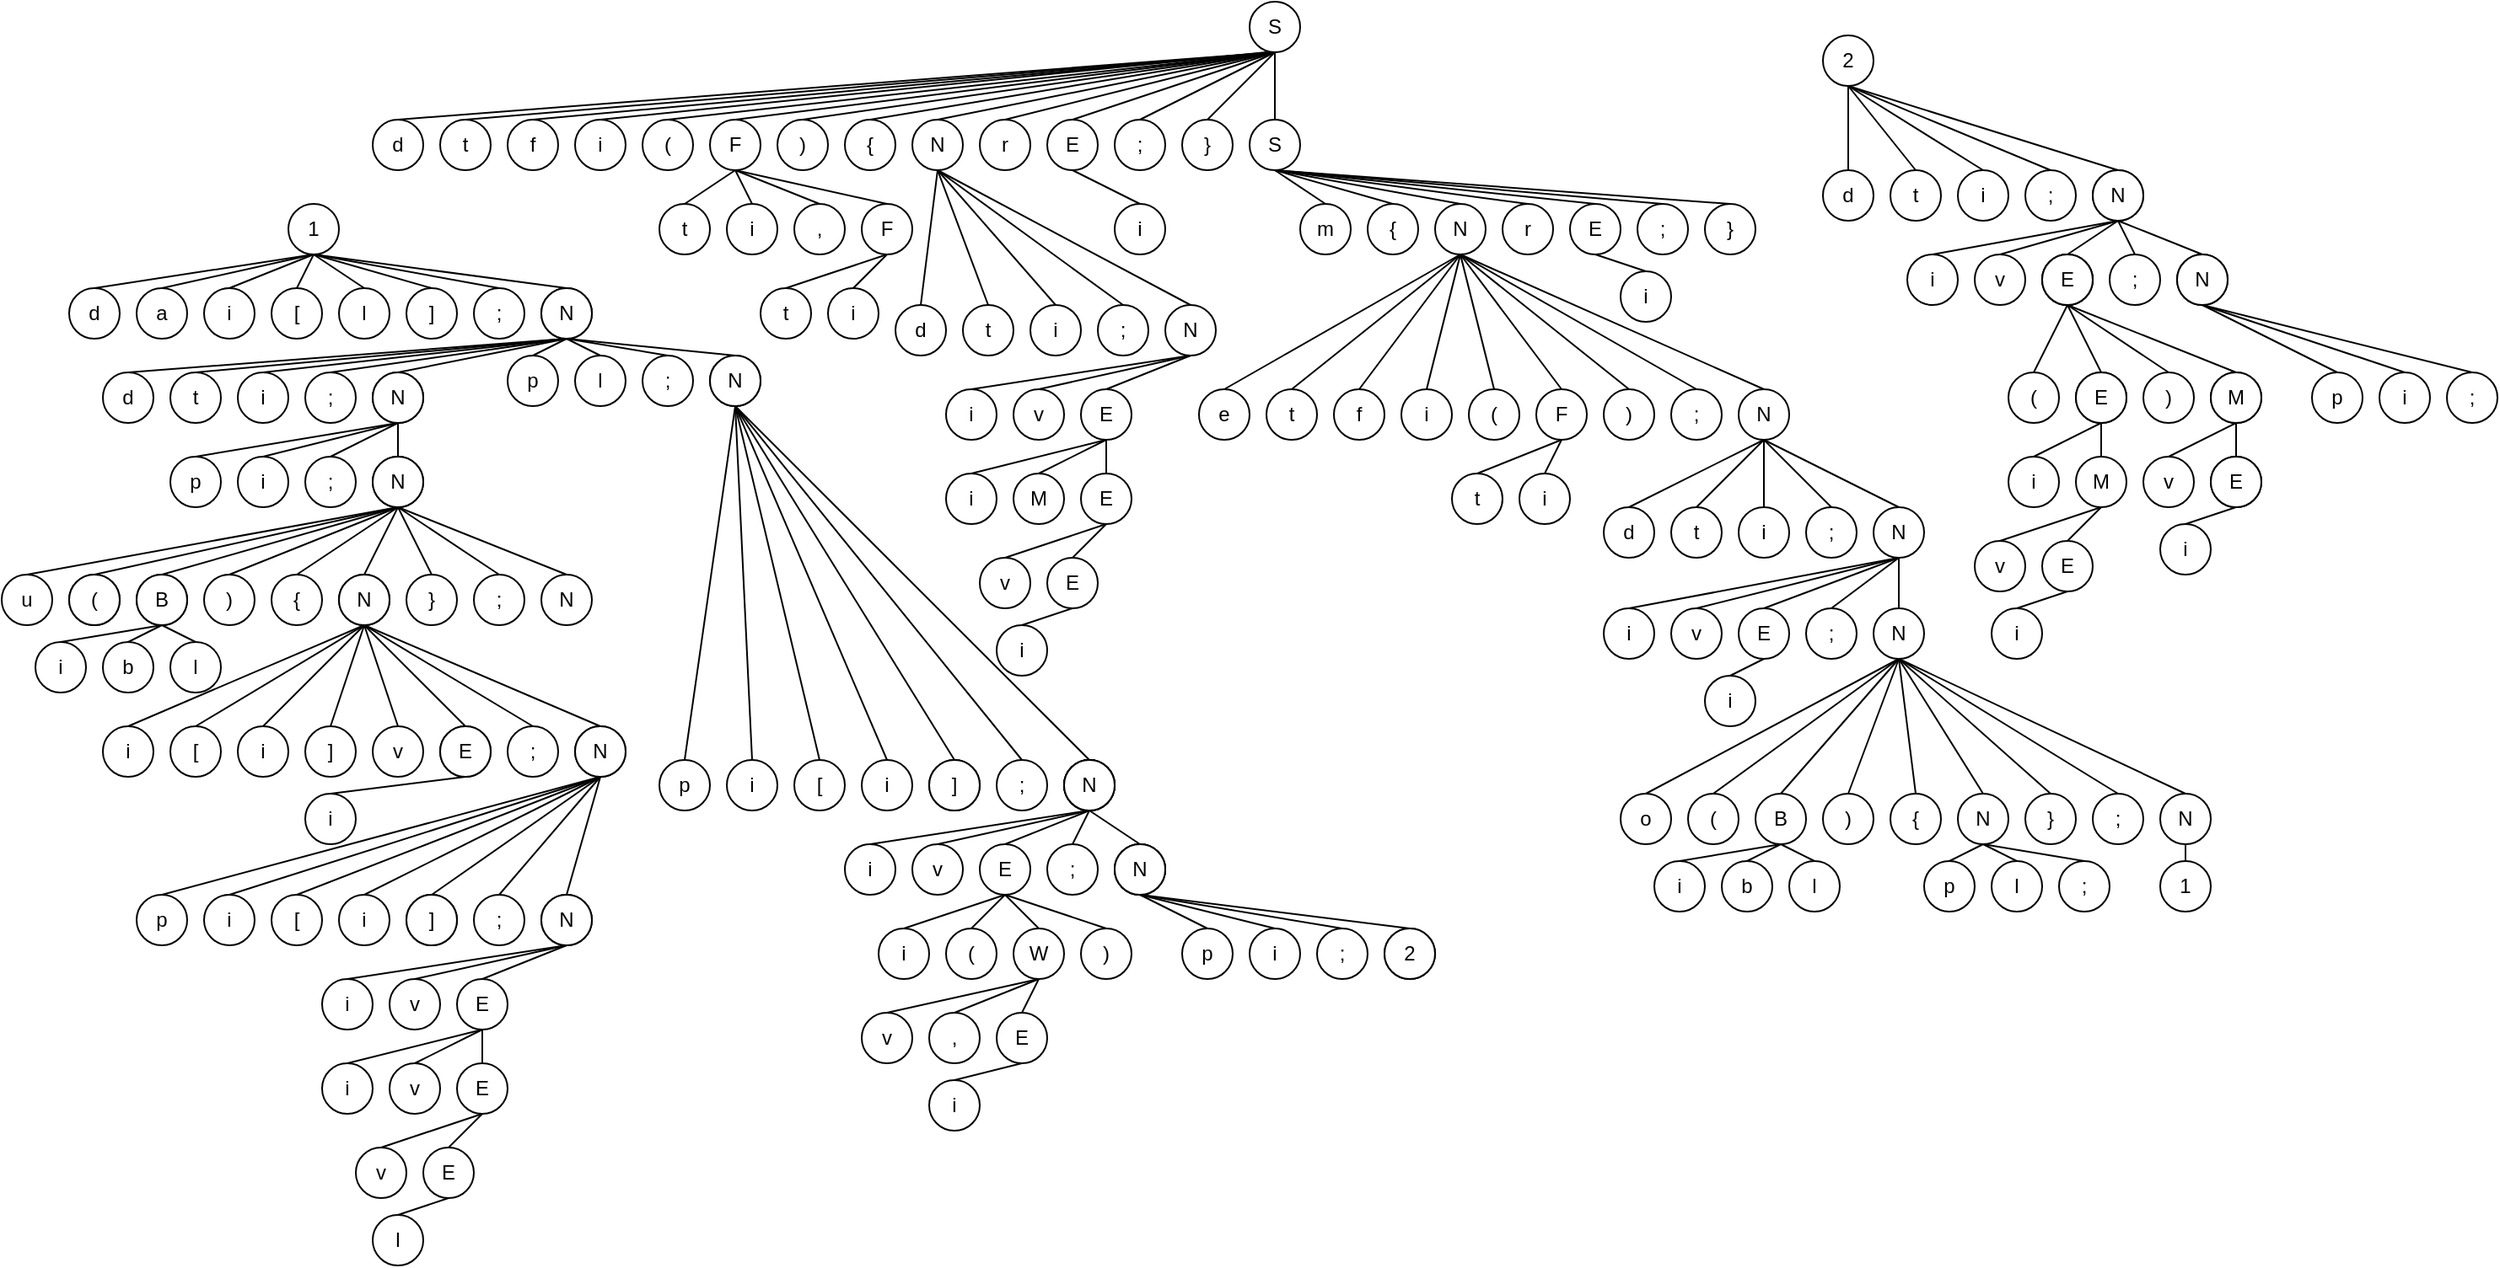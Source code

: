 <mxfile version="24.8.9">
  <diagram name="Страница — 1" id="eZxW3xiSxonGvQpfkF9G">
    <mxGraphModel dx="3247" dy="1278" grid="1" gridSize="10" guides="1" tooltips="1" connect="1" arrows="1" fold="1" page="0" pageScale="1" pageWidth="827" pageHeight="1169" math="0" shadow="0">
      <root>
        <mxCell id="0" />
        <mxCell id="1" parent="0" />
        <mxCell id="y4AhJnp8irNAr9wBN3HV-5" value="S" style="ellipse;whiteSpace=wrap;html=1;aspect=fixed;" vertex="1" parent="1">
          <mxGeometry y="60" width="30" height="30" as="geometry" />
        </mxCell>
        <mxCell id="y4AhJnp8irNAr9wBN3HV-7" value="i" style="ellipse;whiteSpace=wrap;html=1;aspect=fixed;" vertex="1" parent="1">
          <mxGeometry x="-400" y="130" width="30" height="30" as="geometry" />
        </mxCell>
        <mxCell id="y4AhJnp8irNAr9wBN3HV-8" value="{" style="ellipse;whiteSpace=wrap;html=1;aspect=fixed;" vertex="1" parent="1">
          <mxGeometry x="-240" y="130" width="30" height="30" as="geometry" />
        </mxCell>
        <mxCell id="y4AhJnp8irNAr9wBN3HV-9" value="N" style="ellipse;whiteSpace=wrap;html=1;aspect=fixed;" vertex="1" parent="1">
          <mxGeometry x="-200" y="130" width="30" height="30" as="geometry" />
        </mxCell>
        <mxCell id="y4AhJnp8irNAr9wBN3HV-10" value="r" style="ellipse;whiteSpace=wrap;html=1;aspect=fixed;" vertex="1" parent="1">
          <mxGeometry x="-160" y="130" width="30" height="30" as="geometry" />
        </mxCell>
        <mxCell id="y4AhJnp8irNAr9wBN3HV-11" value="E" style="ellipse;whiteSpace=wrap;html=1;aspect=fixed;" vertex="1" parent="1">
          <mxGeometry x="-120" y="130" width="30" height="30" as="geometry" />
        </mxCell>
        <mxCell id="y4AhJnp8irNAr9wBN3HV-12" value=";" style="ellipse;whiteSpace=wrap;html=1;aspect=fixed;" vertex="1" parent="1">
          <mxGeometry x="-80" y="130" width="30" height="30" as="geometry" />
        </mxCell>
        <mxCell id="y4AhJnp8irNAr9wBN3HV-13" value="}" style="ellipse;whiteSpace=wrap;html=1;aspect=fixed;" vertex="1" parent="1">
          <mxGeometry x="-40" y="130" width="30" height="30" as="geometry" />
        </mxCell>
        <mxCell id="y4AhJnp8irNAr9wBN3HV-14" value="" style="endArrow=none;html=1;rounded=0;exitX=0.5;exitY=0;exitDx=0;exitDy=0;" edge="1" parent="1" source="y4AhJnp8irNAr9wBN3HV-7">
          <mxGeometry width="50" height="50" relative="1" as="geometry">
            <mxPoint x="-40" y="140" as="sourcePoint" />
            <mxPoint x="10" y="90" as="targetPoint" />
          </mxGeometry>
        </mxCell>
        <mxCell id="y4AhJnp8irNAr9wBN3HV-15" value="" style="endArrow=none;html=1;rounded=0;exitX=0.5;exitY=0;exitDx=0;exitDy=0;entryX=0.5;entryY=1;entryDx=0;entryDy=0;" edge="1" parent="1" source="y4AhJnp8irNAr9wBN3HV-8" target="y4AhJnp8irNAr9wBN3HV-5">
          <mxGeometry width="50" height="50" relative="1" as="geometry">
            <mxPoint x="-255" y="140" as="sourcePoint" />
            <mxPoint x="20" y="100" as="targetPoint" />
          </mxGeometry>
        </mxCell>
        <mxCell id="y4AhJnp8irNAr9wBN3HV-16" value="" style="endArrow=none;html=1;rounded=0;exitX=0.5;exitY=0;exitDx=0;exitDy=0;entryX=0.5;entryY=1;entryDx=0;entryDy=0;" edge="1" parent="1" source="y4AhJnp8irNAr9wBN3HV-9" target="y4AhJnp8irNAr9wBN3HV-5">
          <mxGeometry width="50" height="50" relative="1" as="geometry">
            <mxPoint x="-245" y="150" as="sourcePoint" />
            <mxPoint x="10" y="90" as="targetPoint" />
          </mxGeometry>
        </mxCell>
        <mxCell id="y4AhJnp8irNAr9wBN3HV-17" value="" style="endArrow=none;html=1;rounded=0;exitX=0.5;exitY=0;exitDx=0;exitDy=0;entryX=0.5;entryY=1;entryDx=0;entryDy=0;" edge="1" parent="1" source="y4AhJnp8irNAr9wBN3HV-10" target="y4AhJnp8irNAr9wBN3HV-5">
          <mxGeometry width="50" height="50" relative="1" as="geometry">
            <mxPoint x="-235" y="160" as="sourcePoint" />
            <mxPoint x="40" y="120" as="targetPoint" />
          </mxGeometry>
        </mxCell>
        <mxCell id="y4AhJnp8irNAr9wBN3HV-18" value="" style="endArrow=none;html=1;rounded=0;exitX=0.5;exitY=0;exitDx=0;exitDy=0;entryX=0.5;entryY=1;entryDx=0;entryDy=0;" edge="1" parent="1" source="y4AhJnp8irNAr9wBN3HV-11" target="y4AhJnp8irNAr9wBN3HV-5">
          <mxGeometry width="50" height="50" relative="1" as="geometry">
            <mxPoint x="-225" y="170" as="sourcePoint" />
            <mxPoint x="50" y="130" as="targetPoint" />
          </mxGeometry>
        </mxCell>
        <mxCell id="y4AhJnp8irNAr9wBN3HV-19" value="" style="endArrow=none;html=1;rounded=0;exitX=0.5;exitY=0;exitDx=0;exitDy=0;entryX=0.5;entryY=1;entryDx=0;entryDy=0;" edge="1" parent="1" source="y4AhJnp8irNAr9wBN3HV-12" target="y4AhJnp8irNAr9wBN3HV-5">
          <mxGeometry width="50" height="50" relative="1" as="geometry">
            <mxPoint x="-215" y="180" as="sourcePoint" />
            <mxPoint x="60" y="140" as="targetPoint" />
          </mxGeometry>
        </mxCell>
        <mxCell id="y4AhJnp8irNAr9wBN3HV-20" value="" style="endArrow=none;html=1;rounded=0;exitX=0.5;exitY=0;exitDx=0;exitDy=0;entryX=0.5;entryY=1;entryDx=0;entryDy=0;" edge="1" parent="1" source="y4AhJnp8irNAr9wBN3HV-13" target="y4AhJnp8irNAr9wBN3HV-5">
          <mxGeometry width="50" height="50" relative="1" as="geometry">
            <mxPoint x="-205" y="190" as="sourcePoint" />
            <mxPoint x="70" y="150" as="targetPoint" />
          </mxGeometry>
        </mxCell>
        <mxCell id="y4AhJnp8irNAr9wBN3HV-23" value="m" style="ellipse;whiteSpace=wrap;html=1;aspect=fixed;" vertex="1" parent="1">
          <mxGeometry x="30" y="180" width="30" height="30" as="geometry" />
        </mxCell>
        <mxCell id="y4AhJnp8irNAr9wBN3HV-24" value="{" style="ellipse;whiteSpace=wrap;html=1;aspect=fixed;" vertex="1" parent="1">
          <mxGeometry x="70" y="180" width="30" height="30" as="geometry" />
        </mxCell>
        <mxCell id="y4AhJnp8irNAr9wBN3HV-25" value="N" style="ellipse;whiteSpace=wrap;html=1;aspect=fixed;" vertex="1" parent="1">
          <mxGeometry x="110" y="180" width="30" height="30" as="geometry" />
        </mxCell>
        <mxCell id="y4AhJnp8irNAr9wBN3HV-26" value="r" style="ellipse;whiteSpace=wrap;html=1;aspect=fixed;" vertex="1" parent="1">
          <mxGeometry x="150" y="180" width="30" height="30" as="geometry" />
        </mxCell>
        <mxCell id="y4AhJnp8irNAr9wBN3HV-27" value="E" style="ellipse;whiteSpace=wrap;html=1;aspect=fixed;" vertex="1" parent="1">
          <mxGeometry x="190" y="180" width="30" height="30" as="geometry" />
        </mxCell>
        <mxCell id="y4AhJnp8irNAr9wBN3HV-28" value=";" style="ellipse;whiteSpace=wrap;html=1;aspect=fixed;" vertex="1" parent="1">
          <mxGeometry x="230" y="180" width="30" height="30" as="geometry" />
        </mxCell>
        <mxCell id="y4AhJnp8irNAr9wBN3HV-29" value="}" style="ellipse;whiteSpace=wrap;html=1;aspect=fixed;" vertex="1" parent="1">
          <mxGeometry x="270" y="180" width="30" height="30" as="geometry" />
        </mxCell>
        <mxCell id="y4AhJnp8irNAr9wBN3HV-30" value="f" style="ellipse;whiteSpace=wrap;html=1;aspect=fixed;" vertex="1" parent="1">
          <mxGeometry x="-440" y="130" width="30" height="30" as="geometry" />
        </mxCell>
        <mxCell id="y4AhJnp8irNAr9wBN3HV-31" value="t" style="ellipse;whiteSpace=wrap;html=1;aspect=fixed;" vertex="1" parent="1">
          <mxGeometry x="-480" y="130" width="30" height="30" as="geometry" />
        </mxCell>
        <mxCell id="y4AhJnp8irNAr9wBN3HV-32" value="d" style="ellipse;whiteSpace=wrap;html=1;aspect=fixed;" vertex="1" parent="1">
          <mxGeometry x="-520" y="130" width="30" height="30" as="geometry" />
        </mxCell>
        <mxCell id="y4AhJnp8irNAr9wBN3HV-33" value="S" style="ellipse;whiteSpace=wrap;html=1;aspect=fixed;" vertex="1" parent="1">
          <mxGeometry y="130" width="30" height="30" as="geometry" />
        </mxCell>
        <mxCell id="y4AhJnp8irNAr9wBN3HV-34" value="" style="endArrow=none;html=1;rounded=0;exitX=0.5;exitY=0;exitDx=0;exitDy=0;entryX=0.5;entryY=1;entryDx=0;entryDy=0;" edge="1" parent="1" source="y4AhJnp8irNAr9wBN3HV-32" target="y4AhJnp8irNAr9wBN3HV-5">
          <mxGeometry width="50" height="50" relative="1" as="geometry">
            <mxPoint x="-220" y="240" as="sourcePoint" />
            <mxPoint x="-170" y="190" as="targetPoint" />
          </mxGeometry>
        </mxCell>
        <mxCell id="y4AhJnp8irNAr9wBN3HV-36" value="" style="endArrow=none;html=1;rounded=0;exitX=0.5;exitY=0;exitDx=0;exitDy=0;entryX=0.5;entryY=1;entryDx=0;entryDy=0;" edge="1" parent="1" source="y4AhJnp8irNAr9wBN3HV-31" target="y4AhJnp8irNAr9wBN3HV-5">
          <mxGeometry width="50" height="50" relative="1" as="geometry">
            <mxPoint x="-220" y="240" as="sourcePoint" />
            <mxPoint x="-170" y="190" as="targetPoint" />
          </mxGeometry>
        </mxCell>
        <mxCell id="y4AhJnp8irNAr9wBN3HV-37" value="" style="endArrow=none;html=1;rounded=0;exitX=0.5;exitY=0;exitDx=0;exitDy=0;entryX=0.5;entryY=1;entryDx=0;entryDy=0;" edge="1" parent="1" source="y4AhJnp8irNAr9wBN3HV-30" target="y4AhJnp8irNAr9wBN3HV-5">
          <mxGeometry width="50" height="50" relative="1" as="geometry">
            <mxPoint x="-220" y="240" as="sourcePoint" />
            <mxPoint x="-170" y="190" as="targetPoint" />
          </mxGeometry>
        </mxCell>
        <mxCell id="y4AhJnp8irNAr9wBN3HV-38" value="t" style="ellipse;whiteSpace=wrap;html=1;aspect=fixed;" vertex="1" parent="1">
          <mxGeometry x="-350" y="180" width="30" height="30" as="geometry" />
        </mxCell>
        <mxCell id="y4AhJnp8irNAr9wBN3HV-39" value=")" style="ellipse;whiteSpace=wrap;html=1;aspect=fixed;" vertex="1" parent="1">
          <mxGeometry x="-280" y="130" width="30" height="30" as="geometry" />
        </mxCell>
        <mxCell id="y4AhJnp8irNAr9wBN3HV-40" value="F" style="ellipse;whiteSpace=wrap;html=1;aspect=fixed;" vertex="1" parent="1">
          <mxGeometry x="-320" y="130" width="30" height="30" as="geometry" />
        </mxCell>
        <mxCell id="y4AhJnp8irNAr9wBN3HV-41" value="(" style="ellipse;whiteSpace=wrap;html=1;aspect=fixed;" vertex="1" parent="1">
          <mxGeometry x="-360" y="130" width="30" height="30" as="geometry" />
        </mxCell>
        <mxCell id="y4AhJnp8irNAr9wBN3HV-42" value="" style="endArrow=none;html=1;rounded=0;exitX=0.5;exitY=0;exitDx=0;exitDy=0;entryX=0.5;entryY=1;entryDx=0;entryDy=0;" edge="1" parent="1" source="y4AhJnp8irNAr9wBN3HV-41" target="y4AhJnp8irNAr9wBN3HV-5">
          <mxGeometry width="50" height="50" relative="1" as="geometry">
            <mxPoint x="-220" y="240" as="sourcePoint" />
            <mxPoint x="-170" y="190" as="targetPoint" />
          </mxGeometry>
        </mxCell>
        <mxCell id="y4AhJnp8irNAr9wBN3HV-43" value="" style="endArrow=none;html=1;rounded=0;exitX=0.5;exitY=0;exitDx=0;exitDy=0;entryX=0.5;entryY=1;entryDx=0;entryDy=0;" edge="1" parent="1" source="y4AhJnp8irNAr9wBN3HV-40" target="y4AhJnp8irNAr9wBN3HV-5">
          <mxGeometry width="50" height="50" relative="1" as="geometry">
            <mxPoint x="-220" y="240" as="sourcePoint" />
            <mxPoint x="-90" y="250" as="targetPoint" />
          </mxGeometry>
        </mxCell>
        <mxCell id="y4AhJnp8irNAr9wBN3HV-44" value="" style="endArrow=none;html=1;rounded=0;entryX=0.5;entryY=0;entryDx=0;entryDy=0;exitX=0.5;exitY=1;exitDx=0;exitDy=0;" edge="1" parent="1" source="y4AhJnp8irNAr9wBN3HV-5" target="y4AhJnp8irNAr9wBN3HV-39">
          <mxGeometry width="50" height="50" relative="1" as="geometry">
            <mxPoint x="-220" y="240" as="sourcePoint" />
            <mxPoint x="-170" y="190" as="targetPoint" />
          </mxGeometry>
        </mxCell>
        <mxCell id="y4AhJnp8irNAr9wBN3HV-45" value="i" style="ellipse;whiteSpace=wrap;html=1;aspect=fixed;" vertex="1" parent="1">
          <mxGeometry x="-310" y="180" width="30" height="30" as="geometry" />
        </mxCell>
        <mxCell id="y4AhJnp8irNAr9wBN3HV-46" value="," style="ellipse;whiteSpace=wrap;html=1;aspect=fixed;" vertex="1" parent="1">
          <mxGeometry x="-270" y="180" width="30" height="30" as="geometry" />
        </mxCell>
        <mxCell id="y4AhJnp8irNAr9wBN3HV-47" value="F" style="ellipse;whiteSpace=wrap;html=1;aspect=fixed;" vertex="1" parent="1">
          <mxGeometry x="-230" y="180" width="30" height="30" as="geometry" />
        </mxCell>
        <mxCell id="y4AhJnp8irNAr9wBN3HV-48" value="t" style="ellipse;whiteSpace=wrap;html=1;aspect=fixed;" vertex="1" parent="1">
          <mxGeometry x="-290" y="230" width="30" height="30" as="geometry" />
        </mxCell>
        <mxCell id="y4AhJnp8irNAr9wBN3HV-49" value="i" style="ellipse;whiteSpace=wrap;html=1;aspect=fixed;" vertex="1" parent="1">
          <mxGeometry x="-250" y="230" width="30" height="30" as="geometry" />
        </mxCell>
        <mxCell id="y4AhJnp8irNAr9wBN3HV-50" value="" style="endArrow=none;html=1;rounded=0;entryX=0.5;entryY=1;entryDx=0;entryDy=0;exitX=0.5;exitY=0;exitDx=0;exitDy=0;" edge="1" parent="1" source="y4AhJnp8irNAr9wBN3HV-38" target="y4AhJnp8irNAr9wBN3HV-40">
          <mxGeometry width="50" height="50" relative="1" as="geometry">
            <mxPoint x="-220" y="240" as="sourcePoint" />
            <mxPoint x="-170" y="190" as="targetPoint" />
          </mxGeometry>
        </mxCell>
        <mxCell id="y4AhJnp8irNAr9wBN3HV-51" value="" style="endArrow=none;html=1;rounded=0;exitX=0.5;exitY=1;exitDx=0;exitDy=0;entryX=0.5;entryY=0;entryDx=0;entryDy=0;" edge="1" parent="1" source="y4AhJnp8irNAr9wBN3HV-40" target="y4AhJnp8irNAr9wBN3HV-45">
          <mxGeometry width="50" height="50" relative="1" as="geometry">
            <mxPoint x="-180" y="260" as="sourcePoint" />
            <mxPoint x="-130" y="210" as="targetPoint" />
          </mxGeometry>
        </mxCell>
        <mxCell id="y4AhJnp8irNAr9wBN3HV-52" value="" style="endArrow=none;html=1;rounded=0;exitX=0.5;exitY=0;exitDx=0;exitDy=0;entryX=0.5;entryY=1;entryDx=0;entryDy=0;" edge="1" parent="1" source="y4AhJnp8irNAr9wBN3HV-46" target="y4AhJnp8irNAr9wBN3HV-40">
          <mxGeometry width="50" height="50" relative="1" as="geometry">
            <mxPoint x="-180" y="260" as="sourcePoint" />
            <mxPoint x="-130" y="210" as="targetPoint" />
          </mxGeometry>
        </mxCell>
        <mxCell id="y4AhJnp8irNAr9wBN3HV-53" value="" style="endArrow=none;html=1;rounded=0;exitX=0.5;exitY=0;exitDx=0;exitDy=0;entryX=0.5;entryY=1;entryDx=0;entryDy=0;" edge="1" parent="1" source="y4AhJnp8irNAr9wBN3HV-47" target="y4AhJnp8irNAr9wBN3HV-40">
          <mxGeometry width="50" height="50" relative="1" as="geometry">
            <mxPoint x="-180" y="260" as="sourcePoint" />
            <mxPoint x="-130" y="210" as="targetPoint" />
          </mxGeometry>
        </mxCell>
        <mxCell id="y4AhJnp8irNAr9wBN3HV-54" value="" style="endArrow=none;html=1;rounded=0;entryX=0.5;entryY=1;entryDx=0;entryDy=0;exitX=0.5;exitY=0;exitDx=0;exitDy=0;" edge="1" parent="1" source="y4AhJnp8irNAr9wBN3HV-48" target="y4AhJnp8irNAr9wBN3HV-47">
          <mxGeometry width="50" height="50" relative="1" as="geometry">
            <mxPoint x="-180" y="260" as="sourcePoint" />
            <mxPoint x="-130" y="210" as="targetPoint" />
          </mxGeometry>
        </mxCell>
        <mxCell id="y4AhJnp8irNAr9wBN3HV-55" value="" style="endArrow=none;html=1;rounded=0;entryX=0.5;entryY=1;entryDx=0;entryDy=0;exitX=0.5;exitY=0;exitDx=0;exitDy=0;" edge="1" parent="1" source="y4AhJnp8irNAr9wBN3HV-49" target="y4AhJnp8irNAr9wBN3HV-47">
          <mxGeometry width="50" height="50" relative="1" as="geometry">
            <mxPoint x="-180" y="260" as="sourcePoint" />
            <mxPoint x="-130" y="210" as="targetPoint" />
          </mxGeometry>
        </mxCell>
        <mxCell id="y4AhJnp8irNAr9wBN3HV-56" value="" style="endArrow=none;html=1;rounded=0;exitX=0.5;exitY=1;exitDx=0;exitDy=0;entryX=0.5;entryY=0;entryDx=0;entryDy=0;" edge="1" parent="1" source="y4AhJnp8irNAr9wBN3HV-5" target="y4AhJnp8irNAr9wBN3HV-33">
          <mxGeometry width="50" height="50" relative="1" as="geometry">
            <mxPoint x="-180" y="260" as="sourcePoint" />
            <mxPoint x="-130" y="210" as="targetPoint" />
          </mxGeometry>
        </mxCell>
        <mxCell id="y4AhJnp8irNAr9wBN3HV-57" value="d" style="ellipse;whiteSpace=wrap;html=1;aspect=fixed;" vertex="1" parent="1">
          <mxGeometry x="-210" y="240" width="30" height="30" as="geometry" />
        </mxCell>
        <mxCell id="y4AhJnp8irNAr9wBN3HV-58" value="t" style="ellipse;whiteSpace=wrap;html=1;aspect=fixed;" vertex="1" parent="1">
          <mxGeometry x="-170" y="240" width="30" height="30" as="geometry" />
        </mxCell>
        <mxCell id="y4AhJnp8irNAr9wBN3HV-59" value="i" style="ellipse;whiteSpace=wrap;html=1;aspect=fixed;" vertex="1" parent="1">
          <mxGeometry x="-130" y="240" width="30" height="30" as="geometry" />
        </mxCell>
        <mxCell id="y4AhJnp8irNAr9wBN3HV-60" value=";" style="ellipse;whiteSpace=wrap;html=1;aspect=fixed;" vertex="1" parent="1">
          <mxGeometry x="-90" y="240" width="30" height="30" as="geometry" />
        </mxCell>
        <mxCell id="y4AhJnp8irNAr9wBN3HV-61" value="N" style="ellipse;whiteSpace=wrap;html=1;aspect=fixed;" vertex="1" parent="1">
          <mxGeometry x="-50" y="240" width="30" height="30" as="geometry" />
        </mxCell>
        <mxCell id="y4AhJnp8irNAr9wBN3HV-62" value="" style="endArrow=none;html=1;rounded=0;entryX=0.5;entryY=1;entryDx=0;entryDy=0;exitX=0.5;exitY=0;exitDx=0;exitDy=0;" edge="1" parent="1" source="y4AhJnp8irNAr9wBN3HV-57" target="y4AhJnp8irNAr9wBN3HV-9">
          <mxGeometry width="50" height="50" relative="1" as="geometry">
            <mxPoint x="-40" y="310" as="sourcePoint" />
            <mxPoint x="10" y="260" as="targetPoint" />
          </mxGeometry>
        </mxCell>
        <mxCell id="y4AhJnp8irNAr9wBN3HV-63" value="" style="endArrow=none;html=1;rounded=0;entryX=0.5;entryY=1;entryDx=0;entryDy=0;exitX=0.5;exitY=0;exitDx=0;exitDy=0;" edge="1" parent="1" source="y4AhJnp8irNAr9wBN3HV-58" target="y4AhJnp8irNAr9wBN3HV-9">
          <mxGeometry width="50" height="50" relative="1" as="geometry">
            <mxPoint x="-40" y="310" as="sourcePoint" />
            <mxPoint x="10" y="260" as="targetPoint" />
          </mxGeometry>
        </mxCell>
        <mxCell id="y4AhJnp8irNAr9wBN3HV-64" value="" style="endArrow=none;html=1;rounded=0;entryX=0.5;entryY=1;entryDx=0;entryDy=0;exitX=0.5;exitY=0;exitDx=0;exitDy=0;" edge="1" parent="1" source="y4AhJnp8irNAr9wBN3HV-59" target="y4AhJnp8irNAr9wBN3HV-9">
          <mxGeometry width="50" height="50" relative="1" as="geometry">
            <mxPoint x="-40" y="310" as="sourcePoint" />
            <mxPoint x="10" y="260" as="targetPoint" />
          </mxGeometry>
        </mxCell>
        <mxCell id="y4AhJnp8irNAr9wBN3HV-65" value="" style="endArrow=none;html=1;rounded=0;entryX=0.5;entryY=1;entryDx=0;entryDy=0;exitX=0.5;exitY=0;exitDx=0;exitDy=0;" edge="1" parent="1" source="y4AhJnp8irNAr9wBN3HV-60" target="y4AhJnp8irNAr9wBN3HV-9">
          <mxGeometry width="50" height="50" relative="1" as="geometry">
            <mxPoint x="-40" y="310" as="sourcePoint" />
            <mxPoint x="10" y="260" as="targetPoint" />
          </mxGeometry>
        </mxCell>
        <mxCell id="y4AhJnp8irNAr9wBN3HV-66" value="" style="endArrow=none;html=1;rounded=0;entryX=0.5;entryY=1;entryDx=0;entryDy=0;exitX=0.5;exitY=0;exitDx=0;exitDy=0;" edge="1" parent="1" source="y4AhJnp8irNAr9wBN3HV-61" target="y4AhJnp8irNAr9wBN3HV-9">
          <mxGeometry width="50" height="50" relative="1" as="geometry">
            <mxPoint x="-40" y="310" as="sourcePoint" />
            <mxPoint x="10" y="260" as="targetPoint" />
          </mxGeometry>
        </mxCell>
        <mxCell id="y4AhJnp8irNAr9wBN3HV-67" value="i" style="ellipse;whiteSpace=wrap;html=1;aspect=fixed;" vertex="1" parent="1">
          <mxGeometry x="-180" y="290" width="30" height="30" as="geometry" />
        </mxCell>
        <mxCell id="y4AhJnp8irNAr9wBN3HV-68" value="v" style="ellipse;whiteSpace=wrap;html=1;aspect=fixed;" vertex="1" parent="1">
          <mxGeometry x="-140" y="290" width="30" height="30" as="geometry" />
        </mxCell>
        <mxCell id="y4AhJnp8irNAr9wBN3HV-69" value="E" style="ellipse;whiteSpace=wrap;html=1;aspect=fixed;" vertex="1" parent="1">
          <mxGeometry x="-100" y="290" width="30" height="30" as="geometry" />
        </mxCell>
        <mxCell id="y4AhJnp8irNAr9wBN3HV-72" value="" style="endArrow=none;html=1;rounded=0;entryX=0.5;entryY=1;entryDx=0;entryDy=0;exitX=0.5;exitY=0;exitDx=0;exitDy=0;" edge="1" parent="1" source="y4AhJnp8irNAr9wBN3HV-67" target="y4AhJnp8irNAr9wBN3HV-61">
          <mxGeometry width="50" height="50" relative="1" as="geometry">
            <mxPoint x="-60" y="340" as="sourcePoint" />
            <mxPoint x="-10" y="290" as="targetPoint" />
          </mxGeometry>
        </mxCell>
        <mxCell id="y4AhJnp8irNAr9wBN3HV-77" value="" style="endArrow=none;html=1;rounded=0;entryX=0.5;entryY=1;entryDx=0;entryDy=0;exitX=0.5;exitY=0;exitDx=0;exitDy=0;" edge="1" parent="1" source="y4AhJnp8irNAr9wBN3HV-68" target="y4AhJnp8irNAr9wBN3HV-61">
          <mxGeometry width="50" height="50" relative="1" as="geometry">
            <mxPoint x="-140" y="340" as="sourcePoint" />
            <mxPoint x="-90" y="290" as="targetPoint" />
          </mxGeometry>
        </mxCell>
        <mxCell id="y4AhJnp8irNAr9wBN3HV-78" value="" style="endArrow=none;html=1;rounded=0;entryX=0.5;entryY=1;entryDx=0;entryDy=0;exitX=0.5;exitY=0;exitDx=0;exitDy=0;" edge="1" parent="1" source="y4AhJnp8irNAr9wBN3HV-69" target="y4AhJnp8irNAr9wBN3HV-61">
          <mxGeometry width="50" height="50" relative="1" as="geometry">
            <mxPoint x="-140" y="340" as="sourcePoint" />
            <mxPoint x="-90" y="290" as="targetPoint" />
          </mxGeometry>
        </mxCell>
        <mxCell id="y4AhJnp8irNAr9wBN3HV-79" value="i" style="ellipse;whiteSpace=wrap;html=1;aspect=fixed;" vertex="1" parent="1">
          <mxGeometry x="-80" y="180" width="30" height="30" as="geometry" />
        </mxCell>
        <mxCell id="y4AhJnp8irNAr9wBN3HV-80" value="" style="endArrow=none;html=1;rounded=0;entryX=0.5;entryY=0;entryDx=0;entryDy=0;exitX=0.5;exitY=1;exitDx=0;exitDy=0;" edge="1" parent="1" source="y4AhJnp8irNAr9wBN3HV-11" target="y4AhJnp8irNAr9wBN3HV-79">
          <mxGeometry width="50" height="50" relative="1" as="geometry">
            <mxPoint x="-30" y="310" as="sourcePoint" />
            <mxPoint x="20" y="260" as="targetPoint" />
          </mxGeometry>
        </mxCell>
        <mxCell id="y4AhJnp8irNAr9wBN3HV-81" value="i" style="ellipse;whiteSpace=wrap;html=1;aspect=fixed;" vertex="1" parent="1">
          <mxGeometry x="-180" y="340" width="30" height="30" as="geometry" />
        </mxCell>
        <mxCell id="y4AhJnp8irNAr9wBN3HV-82" value="M" style="ellipse;whiteSpace=wrap;html=1;aspect=fixed;" vertex="1" parent="1">
          <mxGeometry x="-140" y="340" width="30" height="30" as="geometry" />
        </mxCell>
        <mxCell id="y4AhJnp8irNAr9wBN3HV-83" value="E" style="ellipse;whiteSpace=wrap;html=1;aspect=fixed;" vertex="1" parent="1">
          <mxGeometry x="-100" y="340" width="30" height="30" as="geometry" />
        </mxCell>
        <mxCell id="y4AhJnp8irNAr9wBN3HV-84" value="v" style="ellipse;whiteSpace=wrap;html=1;aspect=fixed;" vertex="1" parent="1">
          <mxGeometry x="-160" y="390" width="30" height="30" as="geometry" />
        </mxCell>
        <mxCell id="y4AhJnp8irNAr9wBN3HV-85" value="E" style="ellipse;whiteSpace=wrap;html=1;aspect=fixed;" vertex="1" parent="1">
          <mxGeometry x="-120" y="390" width="30" height="30" as="geometry" />
        </mxCell>
        <mxCell id="y4AhJnp8irNAr9wBN3HV-86" value="i" style="ellipse;whiteSpace=wrap;html=1;aspect=fixed;" vertex="1" parent="1">
          <mxGeometry x="-150" y="430" width="30" height="30" as="geometry" />
        </mxCell>
        <mxCell id="y4AhJnp8irNAr9wBN3HV-87" value="" style="endArrow=none;html=1;rounded=0;entryX=0.5;entryY=0;entryDx=0;entryDy=0;exitX=0.5;exitY=1;exitDx=0;exitDy=0;" edge="1" parent="1" source="y4AhJnp8irNAr9wBN3HV-85" target="y4AhJnp8irNAr9wBN3HV-86">
          <mxGeometry width="50" height="50" relative="1" as="geometry">
            <mxPoint x="-30" y="490" as="sourcePoint" />
            <mxPoint x="20" y="440" as="targetPoint" />
          </mxGeometry>
        </mxCell>
        <mxCell id="y4AhJnp8irNAr9wBN3HV-88" value="" style="endArrow=none;html=1;rounded=0;entryX=0.5;entryY=1;entryDx=0;entryDy=0;exitX=0.5;exitY=0;exitDx=0;exitDy=0;" edge="1" parent="1" source="y4AhJnp8irNAr9wBN3HV-84" target="y4AhJnp8irNAr9wBN3HV-83">
          <mxGeometry width="50" height="50" relative="1" as="geometry">
            <mxPoint x="-30" y="490" as="sourcePoint" />
            <mxPoint x="20" y="440" as="targetPoint" />
          </mxGeometry>
        </mxCell>
        <mxCell id="y4AhJnp8irNAr9wBN3HV-89" value="" style="endArrow=none;html=1;rounded=0;entryX=0.5;entryY=1;entryDx=0;entryDy=0;exitX=0.5;exitY=0;exitDx=0;exitDy=0;" edge="1" parent="1" source="y4AhJnp8irNAr9wBN3HV-85" target="y4AhJnp8irNAr9wBN3HV-83">
          <mxGeometry width="50" height="50" relative="1" as="geometry">
            <mxPoint x="-30" y="490" as="sourcePoint" />
            <mxPoint x="20" y="440" as="targetPoint" />
          </mxGeometry>
        </mxCell>
        <mxCell id="y4AhJnp8irNAr9wBN3HV-90" value="" style="endArrow=none;html=1;rounded=0;entryX=0.5;entryY=1;entryDx=0;entryDy=0;exitX=0.5;exitY=0;exitDx=0;exitDy=0;" edge="1" parent="1" source="y4AhJnp8irNAr9wBN3HV-83" target="y4AhJnp8irNAr9wBN3HV-69">
          <mxGeometry width="50" height="50" relative="1" as="geometry">
            <mxPoint x="-30" y="490" as="sourcePoint" />
            <mxPoint x="20" y="440" as="targetPoint" />
          </mxGeometry>
        </mxCell>
        <mxCell id="y4AhJnp8irNAr9wBN3HV-91" value="" style="endArrow=none;html=1;rounded=0;entryX=0.5;entryY=1;entryDx=0;entryDy=0;exitX=0.5;exitY=0;exitDx=0;exitDy=0;" edge="1" parent="1" source="y4AhJnp8irNAr9wBN3HV-82" target="y4AhJnp8irNAr9wBN3HV-69">
          <mxGeometry width="50" height="50" relative="1" as="geometry">
            <mxPoint x="-30" y="490" as="sourcePoint" />
            <mxPoint x="20" y="440" as="targetPoint" />
          </mxGeometry>
        </mxCell>
        <mxCell id="y4AhJnp8irNAr9wBN3HV-93" value="" style="endArrow=none;html=1;rounded=0;entryX=0.5;entryY=1;entryDx=0;entryDy=0;exitX=0.5;exitY=0;exitDx=0;exitDy=0;" edge="1" parent="1" source="y4AhJnp8irNAr9wBN3HV-81" target="y4AhJnp8irNAr9wBN3HV-69">
          <mxGeometry width="50" height="50" relative="1" as="geometry">
            <mxPoint x="-30" y="490" as="sourcePoint" />
            <mxPoint x="20" y="440" as="targetPoint" />
          </mxGeometry>
        </mxCell>
        <mxCell id="y4AhJnp8irNAr9wBN3HV-95" value="" style="endArrow=none;html=1;rounded=0;entryX=0.5;entryY=1;entryDx=0;entryDy=0;exitX=0.5;exitY=0;exitDx=0;exitDy=0;" edge="1" parent="1" source="y4AhJnp8irNAr9wBN3HV-23" target="y4AhJnp8irNAr9wBN3HV-33">
          <mxGeometry width="50" height="50" relative="1" as="geometry">
            <mxPoint x="-30" y="280" as="sourcePoint" />
            <mxPoint x="20" y="230" as="targetPoint" />
          </mxGeometry>
        </mxCell>
        <mxCell id="y4AhJnp8irNAr9wBN3HV-96" value="" style="endArrow=none;html=1;rounded=0;entryX=0.5;entryY=1;entryDx=0;entryDy=0;exitX=0.5;exitY=0;exitDx=0;exitDy=0;" edge="1" parent="1" source="y4AhJnp8irNAr9wBN3HV-24" target="y4AhJnp8irNAr9wBN3HV-33">
          <mxGeometry width="50" height="50" relative="1" as="geometry">
            <mxPoint x="-30" y="280" as="sourcePoint" />
            <mxPoint x="20" y="230" as="targetPoint" />
          </mxGeometry>
        </mxCell>
        <mxCell id="y4AhJnp8irNAr9wBN3HV-97" value="" style="endArrow=none;html=1;rounded=0;entryX=0.5;entryY=1;entryDx=0;entryDy=0;exitX=0.5;exitY=0;exitDx=0;exitDy=0;" edge="1" parent="1" source="y4AhJnp8irNAr9wBN3HV-25" target="y4AhJnp8irNAr9wBN3HV-33">
          <mxGeometry width="50" height="50" relative="1" as="geometry">
            <mxPoint x="-30" y="370" as="sourcePoint" />
            <mxPoint x="20" y="320" as="targetPoint" />
          </mxGeometry>
        </mxCell>
        <mxCell id="y4AhJnp8irNAr9wBN3HV-98" value="" style="endArrow=none;html=1;rounded=0;entryX=0.5;entryY=1;entryDx=0;entryDy=0;exitX=0.5;exitY=0;exitDx=0;exitDy=0;" edge="1" parent="1" source="y4AhJnp8irNAr9wBN3HV-26" target="y4AhJnp8irNAr9wBN3HV-33">
          <mxGeometry width="50" height="50" relative="1" as="geometry">
            <mxPoint x="-30" y="370" as="sourcePoint" />
            <mxPoint x="20" y="320" as="targetPoint" />
          </mxGeometry>
        </mxCell>
        <mxCell id="y4AhJnp8irNAr9wBN3HV-99" value="" style="endArrow=none;html=1;rounded=0;entryX=0.5;entryY=1;entryDx=0;entryDy=0;exitX=0.5;exitY=0;exitDx=0;exitDy=0;" edge="1" parent="1" source="y4AhJnp8irNAr9wBN3HV-27" target="y4AhJnp8irNAr9wBN3HV-33">
          <mxGeometry width="50" height="50" relative="1" as="geometry">
            <mxPoint x="-30" y="370" as="sourcePoint" />
            <mxPoint x="20" y="320" as="targetPoint" />
          </mxGeometry>
        </mxCell>
        <mxCell id="y4AhJnp8irNAr9wBN3HV-100" value="" style="endArrow=none;html=1;rounded=0;entryX=0.5;entryY=1;entryDx=0;entryDy=0;exitX=0.5;exitY=0;exitDx=0;exitDy=0;" edge="1" parent="1" source="y4AhJnp8irNAr9wBN3HV-28" target="y4AhJnp8irNAr9wBN3HV-33">
          <mxGeometry width="50" height="50" relative="1" as="geometry">
            <mxPoint x="-30" y="370" as="sourcePoint" />
            <mxPoint x="20" y="320" as="targetPoint" />
          </mxGeometry>
        </mxCell>
        <mxCell id="y4AhJnp8irNAr9wBN3HV-101" value="" style="endArrow=none;html=1;rounded=0;entryX=0.5;entryY=1;entryDx=0;entryDy=0;exitX=0.5;exitY=0;exitDx=0;exitDy=0;" edge="1" parent="1" source="y4AhJnp8irNAr9wBN3HV-29" target="y4AhJnp8irNAr9wBN3HV-33">
          <mxGeometry width="50" height="50" relative="1" as="geometry">
            <mxPoint x="-30" y="370" as="sourcePoint" />
            <mxPoint x="20" y="320" as="targetPoint" />
          </mxGeometry>
        </mxCell>
        <mxCell id="y4AhJnp8irNAr9wBN3HV-102" value="i" style="ellipse;whiteSpace=wrap;html=1;aspect=fixed;" vertex="1" parent="1">
          <mxGeometry x="220" y="220" width="30" height="30" as="geometry" />
        </mxCell>
        <mxCell id="y4AhJnp8irNAr9wBN3HV-103" value="" style="endArrow=none;html=1;rounded=0;entryX=0.5;entryY=1;entryDx=0;entryDy=0;exitX=0.5;exitY=0;exitDx=0;exitDy=0;" edge="1" parent="1" source="y4AhJnp8irNAr9wBN3HV-102" target="y4AhJnp8irNAr9wBN3HV-27">
          <mxGeometry width="50" height="50" relative="1" as="geometry">
            <mxPoint x="-30" y="370" as="sourcePoint" />
            <mxPoint x="20" y="320" as="targetPoint" />
          </mxGeometry>
        </mxCell>
        <mxCell id="y4AhJnp8irNAr9wBN3HV-104" value="i" style="ellipse;whiteSpace=wrap;html=1;aspect=fixed;" vertex="1" parent="1">
          <mxGeometry x="90" y="290" width="30" height="30" as="geometry" />
        </mxCell>
        <mxCell id="y4AhJnp8irNAr9wBN3HV-105" value=";" style="ellipse;whiteSpace=wrap;html=1;aspect=fixed;" vertex="1" parent="1">
          <mxGeometry x="250" y="290" width="30" height="30" as="geometry" />
        </mxCell>
        <mxCell id="y4AhJnp8irNAr9wBN3HV-106" value="N" style="ellipse;whiteSpace=wrap;html=1;aspect=fixed;" vertex="1" parent="1">
          <mxGeometry x="290" y="290" width="30" height="30" as="geometry" />
        </mxCell>
        <mxCell id="y4AhJnp8irNAr9wBN3HV-107" value="f" style="ellipse;whiteSpace=wrap;html=1;aspect=fixed;" vertex="1" parent="1">
          <mxGeometry x="50" y="290" width="30" height="30" as="geometry" />
        </mxCell>
        <mxCell id="y4AhJnp8irNAr9wBN3HV-108" value="t" style="ellipse;whiteSpace=wrap;html=1;aspect=fixed;" vertex="1" parent="1">
          <mxGeometry x="10" y="290" width="30" height="30" as="geometry" />
        </mxCell>
        <mxCell id="y4AhJnp8irNAr9wBN3HV-109" value="e" style="ellipse;whiteSpace=wrap;html=1;aspect=fixed;" vertex="1" parent="1">
          <mxGeometry x="-30" y="290" width="30" height="30" as="geometry" />
        </mxCell>
        <mxCell id="y4AhJnp8irNAr9wBN3HV-110" value=")" style="ellipse;whiteSpace=wrap;html=1;aspect=fixed;" vertex="1" parent="1">
          <mxGeometry x="210" y="290" width="30" height="30" as="geometry" />
        </mxCell>
        <mxCell id="y4AhJnp8irNAr9wBN3HV-111" value="F" style="ellipse;whiteSpace=wrap;html=1;aspect=fixed;" vertex="1" parent="1">
          <mxGeometry x="170" y="290" width="30" height="30" as="geometry" />
        </mxCell>
        <mxCell id="y4AhJnp8irNAr9wBN3HV-112" value="(" style="ellipse;whiteSpace=wrap;html=1;aspect=fixed;" vertex="1" parent="1">
          <mxGeometry x="130" y="290" width="30" height="30" as="geometry" />
        </mxCell>
        <mxCell id="y4AhJnp8irNAr9wBN3HV-113" value="" style="endArrow=none;html=1;rounded=0;entryX=0.5;entryY=1;entryDx=0;entryDy=0;exitX=0.5;exitY=0;exitDx=0;exitDy=0;" edge="1" parent="1" source="y4AhJnp8irNAr9wBN3HV-109" target="y4AhJnp8irNAr9wBN3HV-25">
          <mxGeometry width="50" height="50" relative="1" as="geometry">
            <mxPoint x="-30" y="370" as="sourcePoint" />
            <mxPoint x="20" y="320" as="targetPoint" />
            <Array as="points">
              <mxPoint x="20" y="270" />
            </Array>
          </mxGeometry>
        </mxCell>
        <mxCell id="y4AhJnp8irNAr9wBN3HV-114" value="" style="endArrow=none;html=1;rounded=0;entryX=0.5;entryY=1;entryDx=0;entryDy=0;exitX=0.5;exitY=0;exitDx=0;exitDy=0;" edge="1" parent="1" source="y4AhJnp8irNAr9wBN3HV-108" target="y4AhJnp8irNAr9wBN3HV-25">
          <mxGeometry width="50" height="50" relative="1" as="geometry">
            <mxPoint x="230" y="330" as="sourcePoint" />
            <mxPoint x="280" y="280" as="targetPoint" />
          </mxGeometry>
        </mxCell>
        <mxCell id="y4AhJnp8irNAr9wBN3HV-115" value="" style="endArrow=none;html=1;rounded=0;entryX=0.5;entryY=1;entryDx=0;entryDy=0;exitX=0.5;exitY=0;exitDx=0;exitDy=0;" edge="1" parent="1" source="y4AhJnp8irNAr9wBN3HV-107" target="y4AhJnp8irNAr9wBN3HV-25">
          <mxGeometry width="50" height="50" relative="1" as="geometry">
            <mxPoint x="230" y="330" as="sourcePoint" />
            <mxPoint x="280" y="280" as="targetPoint" />
          </mxGeometry>
        </mxCell>
        <mxCell id="y4AhJnp8irNAr9wBN3HV-116" value="" style="endArrow=none;html=1;rounded=0;entryX=0.5;entryY=1;entryDx=0;entryDy=0;exitX=0.5;exitY=0;exitDx=0;exitDy=0;" edge="1" parent="1" source="y4AhJnp8irNAr9wBN3HV-104" target="y4AhJnp8irNAr9wBN3HV-25">
          <mxGeometry width="50" height="50" relative="1" as="geometry">
            <mxPoint x="230" y="330" as="sourcePoint" />
            <mxPoint x="280" y="280" as="targetPoint" />
          </mxGeometry>
        </mxCell>
        <mxCell id="y4AhJnp8irNAr9wBN3HV-117" value="" style="endArrow=none;html=1;rounded=0;entryX=0.5;entryY=1;entryDx=0;entryDy=0;exitX=0.5;exitY=0;exitDx=0;exitDy=0;" edge="1" parent="1" source="y4AhJnp8irNAr9wBN3HV-112" target="y4AhJnp8irNAr9wBN3HV-25">
          <mxGeometry width="50" height="50" relative="1" as="geometry">
            <mxPoint x="230" y="330" as="sourcePoint" />
            <mxPoint x="280" y="280" as="targetPoint" />
          </mxGeometry>
        </mxCell>
        <mxCell id="y4AhJnp8irNAr9wBN3HV-118" value="" style="endArrow=none;html=1;rounded=0;entryX=0.5;entryY=1;entryDx=0;entryDy=0;exitX=0.5;exitY=0;exitDx=0;exitDy=0;" edge="1" parent="1" source="y4AhJnp8irNAr9wBN3HV-111" target="y4AhJnp8irNAr9wBN3HV-25">
          <mxGeometry width="50" height="50" relative="1" as="geometry">
            <mxPoint x="230" y="330" as="sourcePoint" />
            <mxPoint x="280" y="280" as="targetPoint" />
          </mxGeometry>
        </mxCell>
        <mxCell id="y4AhJnp8irNAr9wBN3HV-120" value="" style="endArrow=none;html=1;rounded=0;entryX=0.5;entryY=1;entryDx=0;entryDy=0;exitX=0.5;exitY=0;exitDx=0;exitDy=0;" edge="1" parent="1" source="y4AhJnp8irNAr9wBN3HV-110" target="y4AhJnp8irNAr9wBN3HV-25">
          <mxGeometry width="50" height="50" relative="1" as="geometry">
            <mxPoint x="230" y="330" as="sourcePoint" />
            <mxPoint x="280" y="280" as="targetPoint" />
          </mxGeometry>
        </mxCell>
        <mxCell id="y4AhJnp8irNAr9wBN3HV-121" value="" style="endArrow=none;html=1;rounded=0;entryX=0.5;entryY=1;entryDx=0;entryDy=0;exitX=0.5;exitY=0;exitDx=0;exitDy=0;" edge="1" parent="1" source="y4AhJnp8irNAr9wBN3HV-105" target="y4AhJnp8irNAr9wBN3HV-25">
          <mxGeometry width="50" height="50" relative="1" as="geometry">
            <mxPoint x="230" y="330" as="sourcePoint" />
            <mxPoint x="280" y="280" as="targetPoint" />
          </mxGeometry>
        </mxCell>
        <mxCell id="y4AhJnp8irNAr9wBN3HV-122" value="" style="endArrow=none;html=1;rounded=0;entryX=0.5;entryY=1;entryDx=0;entryDy=0;exitX=0.5;exitY=0;exitDx=0;exitDy=0;" edge="1" parent="1" source="y4AhJnp8irNAr9wBN3HV-106" target="y4AhJnp8irNAr9wBN3HV-25">
          <mxGeometry width="50" height="50" relative="1" as="geometry">
            <mxPoint x="230" y="370" as="sourcePoint" />
            <mxPoint x="280" y="320" as="targetPoint" />
          </mxGeometry>
        </mxCell>
        <mxCell id="y4AhJnp8irNAr9wBN3HV-123" value="t" style="ellipse;whiteSpace=wrap;html=1;aspect=fixed;" vertex="1" parent="1">
          <mxGeometry x="120" y="340" width="30" height="30" as="geometry" />
        </mxCell>
        <mxCell id="y4AhJnp8irNAr9wBN3HV-124" value="i" style="ellipse;whiteSpace=wrap;html=1;aspect=fixed;" vertex="1" parent="1">
          <mxGeometry x="160" y="340" width="30" height="30" as="geometry" />
        </mxCell>
        <mxCell id="y4AhJnp8irNAr9wBN3HV-125" value="" style="endArrow=none;html=1;rounded=0;entryX=0.5;entryY=1;entryDx=0;entryDy=0;exitX=0.5;exitY=0;exitDx=0;exitDy=0;" edge="1" parent="1" source="y4AhJnp8irNAr9wBN3HV-123" target="y4AhJnp8irNAr9wBN3HV-111">
          <mxGeometry width="50" height="50" relative="1" as="geometry">
            <mxPoint x="140" y="360" as="sourcePoint" />
            <mxPoint x="190" y="310" as="targetPoint" />
          </mxGeometry>
        </mxCell>
        <mxCell id="y4AhJnp8irNAr9wBN3HV-126" value="" style="endArrow=none;html=1;rounded=0;entryX=0.5;entryY=1;entryDx=0;entryDy=0;exitX=0.5;exitY=0;exitDx=0;exitDy=0;" edge="1" parent="1" source="y4AhJnp8irNAr9wBN3HV-124" target="y4AhJnp8irNAr9wBN3HV-111">
          <mxGeometry width="50" height="50" relative="1" as="geometry">
            <mxPoint x="140" y="360" as="sourcePoint" />
            <mxPoint x="190" y="310" as="targetPoint" />
          </mxGeometry>
        </mxCell>
        <mxCell id="y4AhJnp8irNAr9wBN3HV-127" value="d" style="ellipse;whiteSpace=wrap;html=1;aspect=fixed;" vertex="1" parent="1">
          <mxGeometry x="210" y="360" width="30" height="30" as="geometry" />
        </mxCell>
        <mxCell id="y4AhJnp8irNAr9wBN3HV-128" value="t" style="ellipse;whiteSpace=wrap;html=1;aspect=fixed;" vertex="1" parent="1">
          <mxGeometry x="250" y="360" width="30" height="30" as="geometry" />
        </mxCell>
        <mxCell id="y4AhJnp8irNAr9wBN3HV-129" value="i" style="ellipse;whiteSpace=wrap;html=1;aspect=fixed;" vertex="1" parent="1">
          <mxGeometry x="290" y="360" width="30" height="30" as="geometry" />
        </mxCell>
        <mxCell id="y4AhJnp8irNAr9wBN3HV-130" value=";" style="ellipse;whiteSpace=wrap;html=1;aspect=fixed;" vertex="1" parent="1">
          <mxGeometry x="330" y="360" width="30" height="30" as="geometry" />
        </mxCell>
        <mxCell id="y4AhJnp8irNAr9wBN3HV-131" value="N" style="ellipse;whiteSpace=wrap;html=1;aspect=fixed;" vertex="1" parent="1">
          <mxGeometry x="370" y="360" width="30" height="30" as="geometry" />
        </mxCell>
        <mxCell id="y4AhJnp8irNAr9wBN3HV-132" value="" style="endArrow=none;html=1;rounded=0;entryX=0.5;entryY=1;entryDx=0;entryDy=0;exitX=0.5;exitY=0;exitDx=0;exitDy=0;" edge="1" parent="1" source="y4AhJnp8irNAr9wBN3HV-127" target="y4AhJnp8irNAr9wBN3HV-106">
          <mxGeometry width="50" height="50" relative="1" as="geometry">
            <mxPoint x="140" y="360" as="sourcePoint" />
            <mxPoint x="190" y="310" as="targetPoint" />
          </mxGeometry>
        </mxCell>
        <mxCell id="y4AhJnp8irNAr9wBN3HV-133" value="" style="endArrow=none;html=1;rounded=0;entryX=0.5;entryY=1;entryDx=0;entryDy=0;exitX=0.5;exitY=0;exitDx=0;exitDy=0;" edge="1" parent="1" source="y4AhJnp8irNAr9wBN3HV-128" target="y4AhJnp8irNAr9wBN3HV-106">
          <mxGeometry width="50" height="50" relative="1" as="geometry">
            <mxPoint x="140" y="360" as="sourcePoint" />
            <mxPoint x="190" y="310" as="targetPoint" />
          </mxGeometry>
        </mxCell>
        <mxCell id="y4AhJnp8irNAr9wBN3HV-134" value="" style="endArrow=none;html=1;rounded=0;entryX=0.5;entryY=1;entryDx=0;entryDy=0;exitX=0.5;exitY=0;exitDx=0;exitDy=0;" edge="1" parent="1" source="y4AhJnp8irNAr9wBN3HV-129" target="y4AhJnp8irNAr9wBN3HV-106">
          <mxGeometry width="50" height="50" relative="1" as="geometry">
            <mxPoint x="140" y="360" as="sourcePoint" />
            <mxPoint x="190" y="310" as="targetPoint" />
          </mxGeometry>
        </mxCell>
        <mxCell id="y4AhJnp8irNAr9wBN3HV-135" value="" style="endArrow=none;html=1;rounded=0;entryX=0.5;entryY=1;entryDx=0;entryDy=0;exitX=0.5;exitY=0;exitDx=0;exitDy=0;" edge="1" parent="1" source="y4AhJnp8irNAr9wBN3HV-130" target="y4AhJnp8irNAr9wBN3HV-106">
          <mxGeometry width="50" height="50" relative="1" as="geometry">
            <mxPoint x="140" y="360" as="sourcePoint" />
            <mxPoint x="190" y="310" as="targetPoint" />
          </mxGeometry>
        </mxCell>
        <mxCell id="y4AhJnp8irNAr9wBN3HV-136" value="" style="endArrow=none;html=1;rounded=0;entryX=0.5;entryY=1;entryDx=0;entryDy=0;exitX=0.5;exitY=0;exitDx=0;exitDy=0;" edge="1" parent="1" source="y4AhJnp8irNAr9wBN3HV-131" target="y4AhJnp8irNAr9wBN3HV-106">
          <mxGeometry width="50" height="50" relative="1" as="geometry">
            <mxPoint x="140" y="360" as="sourcePoint" />
            <mxPoint x="190" y="310" as="targetPoint" />
          </mxGeometry>
        </mxCell>
        <mxCell id="y4AhJnp8irNAr9wBN3HV-137" value="i" style="ellipse;whiteSpace=wrap;html=1;aspect=fixed;" vertex="1" parent="1">
          <mxGeometry x="210" y="420" width="30" height="30" as="geometry" />
        </mxCell>
        <mxCell id="y4AhJnp8irNAr9wBN3HV-138" value="v" style="ellipse;whiteSpace=wrap;html=1;aspect=fixed;" vertex="1" parent="1">
          <mxGeometry x="250" y="420" width="30" height="30" as="geometry" />
        </mxCell>
        <mxCell id="y4AhJnp8irNAr9wBN3HV-140" value=";" style="ellipse;whiteSpace=wrap;html=1;aspect=fixed;" vertex="1" parent="1">
          <mxGeometry x="330" y="420" width="30" height="30" as="geometry" />
        </mxCell>
        <mxCell id="y4AhJnp8irNAr9wBN3HV-141" value="N" style="ellipse;whiteSpace=wrap;html=1;aspect=fixed;" vertex="1" parent="1">
          <mxGeometry x="370" y="420" width="30" height="30" as="geometry" />
        </mxCell>
        <mxCell id="y4AhJnp8irNAr9wBN3HV-142" value="" style="endArrow=none;html=1;rounded=0;entryX=0.5;entryY=1;entryDx=0;entryDy=0;exitX=0.5;exitY=0;exitDx=0;exitDy=0;" edge="1" parent="1" source="y4AhJnp8irNAr9wBN3HV-137" target="y4AhJnp8irNAr9wBN3HV-131">
          <mxGeometry width="50" height="50" relative="1" as="geometry">
            <mxPoint x="140" y="460" as="sourcePoint" />
            <mxPoint x="190" y="410" as="targetPoint" />
          </mxGeometry>
        </mxCell>
        <mxCell id="y4AhJnp8irNAr9wBN3HV-143" value="" style="endArrow=none;html=1;rounded=0;entryX=0.5;entryY=1;entryDx=0;entryDy=0;exitX=0.5;exitY=0;exitDx=0;exitDy=0;" edge="1" parent="1" source="y4AhJnp8irNAr9wBN3HV-138" target="y4AhJnp8irNAr9wBN3HV-131">
          <mxGeometry width="50" height="50" relative="1" as="geometry">
            <mxPoint x="140" y="460" as="sourcePoint" />
            <mxPoint x="190" y="410" as="targetPoint" />
          </mxGeometry>
        </mxCell>
        <mxCell id="y4AhJnp8irNAr9wBN3HV-144" value="" style="endArrow=none;html=1;rounded=0;entryX=0.5;entryY=1;entryDx=0;entryDy=0;exitX=0.5;exitY=0;exitDx=0;exitDy=0;" edge="1" parent="1" target="y4AhJnp8irNAr9wBN3HV-131">
          <mxGeometry width="50" height="50" relative="1" as="geometry">
            <mxPoint x="305" y="420" as="sourcePoint" />
            <mxPoint x="190" y="410" as="targetPoint" />
          </mxGeometry>
        </mxCell>
        <mxCell id="y4AhJnp8irNAr9wBN3HV-145" value="" style="endArrow=none;html=1;rounded=0;entryX=0.5;entryY=1;entryDx=0;entryDy=0;exitX=0.5;exitY=0;exitDx=0;exitDy=0;" edge="1" parent="1" source="y4AhJnp8irNAr9wBN3HV-140" target="y4AhJnp8irNAr9wBN3HV-131">
          <mxGeometry width="50" height="50" relative="1" as="geometry">
            <mxPoint x="140" y="460" as="sourcePoint" />
            <mxPoint x="190" y="410" as="targetPoint" />
          </mxGeometry>
        </mxCell>
        <mxCell id="y4AhJnp8irNAr9wBN3HV-146" value="" style="endArrow=none;html=1;rounded=0;entryX=0.5;entryY=1;entryDx=0;entryDy=0;exitX=0.5;exitY=0;exitDx=0;exitDy=0;" edge="1" parent="1" source="y4AhJnp8irNAr9wBN3HV-141" target="y4AhJnp8irNAr9wBN3HV-131">
          <mxGeometry width="50" height="50" relative="1" as="geometry">
            <mxPoint x="140" y="460" as="sourcePoint" />
            <mxPoint x="190" y="410" as="targetPoint" />
          </mxGeometry>
        </mxCell>
        <mxCell id="y4AhJnp8irNAr9wBN3HV-148" value="" style="endArrow=none;html=1;rounded=0;entryX=0.5;entryY=1;entryDx=0;entryDy=0;exitX=0.5;exitY=0;exitDx=0;exitDy=0;" edge="1" parent="1" target="y4AhJnp8irNAr9wBN3HV-304">
          <mxGeometry width="50" height="50" relative="1" as="geometry">
            <mxPoint x="285" y="460" as="sourcePoint" />
            <mxPoint x="190" y="410" as="targetPoint" />
          </mxGeometry>
        </mxCell>
        <mxCell id="y4AhJnp8irNAr9wBN3HV-149" value=")" style="ellipse;whiteSpace=wrap;html=1;aspect=fixed;" vertex="1" parent="1">
          <mxGeometry x="340" y="530" width="30" height="30" as="geometry" />
        </mxCell>
        <mxCell id="y4AhJnp8irNAr9wBN3HV-150" value=";" style="ellipse;whiteSpace=wrap;html=1;aspect=fixed;" vertex="1" parent="1">
          <mxGeometry x="500" y="530" width="30" height="30" as="geometry" />
        </mxCell>
        <mxCell id="y4AhJnp8irNAr9wBN3HV-151" value="N" style="ellipse;whiteSpace=wrap;html=1;aspect=fixed;" vertex="1" parent="1">
          <mxGeometry x="540" y="530" width="30" height="30" as="geometry" />
        </mxCell>
        <mxCell id="y4AhJnp8irNAr9wBN3HV-152" value="B" style="ellipse;whiteSpace=wrap;html=1;aspect=fixed;" vertex="1" parent="1">
          <mxGeometry x="300" y="530" width="30" height="30" as="geometry" />
        </mxCell>
        <mxCell id="y4AhJnp8irNAr9wBN3HV-153" value="(" style="ellipse;whiteSpace=wrap;html=1;aspect=fixed;" vertex="1" parent="1">
          <mxGeometry x="260" y="530" width="30" height="30" as="geometry" />
        </mxCell>
        <mxCell id="y4AhJnp8irNAr9wBN3HV-154" value="o" style="ellipse;whiteSpace=wrap;html=1;aspect=fixed;" vertex="1" parent="1">
          <mxGeometry x="220" y="530" width="30" height="30" as="geometry" />
        </mxCell>
        <mxCell id="y4AhJnp8irNAr9wBN3HV-155" value="}" style="ellipse;whiteSpace=wrap;html=1;aspect=fixed;" vertex="1" parent="1">
          <mxGeometry x="460" y="530" width="30" height="30" as="geometry" />
        </mxCell>
        <mxCell id="y4AhJnp8irNAr9wBN3HV-156" value="N" style="ellipse;whiteSpace=wrap;html=1;aspect=fixed;" vertex="1" parent="1">
          <mxGeometry x="420" y="530" width="30" height="30" as="geometry" />
        </mxCell>
        <mxCell id="y4AhJnp8irNAr9wBN3HV-157" value="{" style="ellipse;whiteSpace=wrap;html=1;aspect=fixed;" vertex="1" parent="1">
          <mxGeometry x="380" y="530" width="30" height="30" as="geometry" />
        </mxCell>
        <mxCell id="y4AhJnp8irNAr9wBN3HV-158" value="" style="endArrow=none;html=1;rounded=0;entryX=0.5;entryY=0;entryDx=0;entryDy=0;exitX=0.5;exitY=1;exitDx=0;exitDy=0;" edge="1" parent="1" source="y4AhJnp8irNAr9wBN3HV-141" target="y4AhJnp8irNAr9wBN3HV-154">
          <mxGeometry width="50" height="50" relative="1" as="geometry">
            <mxPoint x="40" y="460" as="sourcePoint" />
            <mxPoint x="90" y="410" as="targetPoint" />
          </mxGeometry>
        </mxCell>
        <mxCell id="y4AhJnp8irNAr9wBN3HV-159" value="" style="endArrow=none;html=1;rounded=0;entryX=0.5;entryY=1;entryDx=0;entryDy=0;exitX=0.5;exitY=0;exitDx=0;exitDy=0;" edge="1" parent="1" source="y4AhJnp8irNAr9wBN3HV-153" target="y4AhJnp8irNAr9wBN3HV-141">
          <mxGeometry width="50" height="50" relative="1" as="geometry">
            <mxPoint x="150" y="460" as="sourcePoint" />
            <mxPoint x="200" y="410" as="targetPoint" />
          </mxGeometry>
        </mxCell>
        <mxCell id="y4AhJnp8irNAr9wBN3HV-160" value="" style="endArrow=none;html=1;rounded=0;entryX=0.5;entryY=1;entryDx=0;entryDy=0;exitX=0.5;exitY=0;exitDx=0;exitDy=0;" edge="1" parent="1" source="y4AhJnp8irNAr9wBN3HV-152" target="y4AhJnp8irNAr9wBN3HV-141">
          <mxGeometry width="50" height="50" relative="1" as="geometry">
            <mxPoint x="150" y="460" as="sourcePoint" />
            <mxPoint x="200" y="410" as="targetPoint" />
          </mxGeometry>
        </mxCell>
        <mxCell id="y4AhJnp8irNAr9wBN3HV-161" value="" style="endArrow=none;html=1;rounded=0;entryX=0.5;entryY=1;entryDx=0;entryDy=0;exitX=0.5;exitY=0;exitDx=0;exitDy=0;" edge="1" parent="1" source="y4AhJnp8irNAr9wBN3HV-149" target="y4AhJnp8irNAr9wBN3HV-141">
          <mxGeometry width="50" height="50" relative="1" as="geometry">
            <mxPoint x="150" y="460" as="sourcePoint" />
            <mxPoint x="200" y="410" as="targetPoint" />
          </mxGeometry>
        </mxCell>
        <mxCell id="y4AhJnp8irNAr9wBN3HV-162" value="" style="endArrow=none;html=1;rounded=0;entryX=0.5;entryY=1;entryDx=0;entryDy=0;exitX=0.5;exitY=0;exitDx=0;exitDy=0;" edge="1" parent="1" source="y4AhJnp8irNAr9wBN3HV-157" target="y4AhJnp8irNAr9wBN3HV-141">
          <mxGeometry width="50" height="50" relative="1" as="geometry">
            <mxPoint x="150" y="460" as="sourcePoint" />
            <mxPoint x="200" y="410" as="targetPoint" />
          </mxGeometry>
        </mxCell>
        <mxCell id="y4AhJnp8irNAr9wBN3HV-163" value="" style="endArrow=none;html=1;rounded=0;entryX=0.5;entryY=1;entryDx=0;entryDy=0;exitX=0.5;exitY=0;exitDx=0;exitDy=0;" edge="1" parent="1" source="y4AhJnp8irNAr9wBN3HV-156" target="y4AhJnp8irNAr9wBN3HV-141">
          <mxGeometry width="50" height="50" relative="1" as="geometry">
            <mxPoint x="150" y="460" as="sourcePoint" />
            <mxPoint x="200" y="410" as="targetPoint" />
          </mxGeometry>
        </mxCell>
        <mxCell id="y4AhJnp8irNAr9wBN3HV-164" value="" style="endArrow=none;html=1;rounded=0;entryX=0.5;entryY=1;entryDx=0;entryDy=0;exitX=0.5;exitY=0;exitDx=0;exitDy=0;" edge="1" parent="1" source="y4AhJnp8irNAr9wBN3HV-155" target="y4AhJnp8irNAr9wBN3HV-141">
          <mxGeometry width="50" height="50" relative="1" as="geometry">
            <mxPoint x="150" y="460" as="sourcePoint" />
            <mxPoint x="200" y="410" as="targetPoint" />
          </mxGeometry>
        </mxCell>
        <mxCell id="y4AhJnp8irNAr9wBN3HV-165" value="" style="endArrow=none;html=1;rounded=0;entryX=0.5;entryY=1;entryDx=0;entryDy=0;exitX=0.5;exitY=0;exitDx=0;exitDy=0;" edge="1" parent="1" source="y4AhJnp8irNAr9wBN3HV-150" target="y4AhJnp8irNAr9wBN3HV-141">
          <mxGeometry width="50" height="50" relative="1" as="geometry">
            <mxPoint x="150" y="460" as="sourcePoint" />
            <mxPoint x="200" y="410" as="targetPoint" />
          </mxGeometry>
        </mxCell>
        <mxCell id="y4AhJnp8irNAr9wBN3HV-166" value="" style="endArrow=none;html=1;rounded=0;entryX=0.5;entryY=1;entryDx=0;entryDy=0;exitX=0.5;exitY=0;exitDx=0;exitDy=0;" edge="1" parent="1" source="y4AhJnp8irNAr9wBN3HV-151" target="y4AhJnp8irNAr9wBN3HV-141">
          <mxGeometry width="50" height="50" relative="1" as="geometry">
            <mxPoint x="150" y="460" as="sourcePoint" />
            <mxPoint x="200" y="410" as="targetPoint" />
          </mxGeometry>
        </mxCell>
        <mxCell id="y4AhJnp8irNAr9wBN3HV-167" value="l" style="ellipse;whiteSpace=wrap;html=1;aspect=fixed;" vertex="1" parent="1">
          <mxGeometry x="320" y="570" width="30" height="30" as="geometry" />
        </mxCell>
        <mxCell id="y4AhJnp8irNAr9wBN3HV-168" value="b" style="ellipse;whiteSpace=wrap;html=1;aspect=fixed;" vertex="1" parent="1">
          <mxGeometry x="280" y="570" width="30" height="30" as="geometry" />
        </mxCell>
        <mxCell id="y4AhJnp8irNAr9wBN3HV-169" value="i" style="ellipse;whiteSpace=wrap;html=1;aspect=fixed;" vertex="1" parent="1">
          <mxGeometry x="240" y="570" width="30" height="30" as="geometry" />
        </mxCell>
        <mxCell id="y4AhJnp8irNAr9wBN3HV-170" value="" style="endArrow=none;html=1;rounded=0;entryX=0.5;entryY=1;entryDx=0;entryDy=0;exitX=0.5;exitY=0;exitDx=0;exitDy=0;" edge="1" parent="1" source="y4AhJnp8irNAr9wBN3HV-169" target="y4AhJnp8irNAr9wBN3HV-152">
          <mxGeometry width="50" height="50" relative="1" as="geometry">
            <mxPoint x="140" y="430" as="sourcePoint" />
            <mxPoint x="190" y="380" as="targetPoint" />
          </mxGeometry>
        </mxCell>
        <mxCell id="y4AhJnp8irNAr9wBN3HV-171" value="" style="endArrow=none;html=1;rounded=0;entryX=0.5;entryY=1;entryDx=0;entryDy=0;exitX=0.5;exitY=0;exitDx=0;exitDy=0;" edge="1" parent="1" source="y4AhJnp8irNAr9wBN3HV-168" target="y4AhJnp8irNAr9wBN3HV-152">
          <mxGeometry width="50" height="50" relative="1" as="geometry">
            <mxPoint x="140" y="430" as="sourcePoint" />
            <mxPoint x="190" y="380" as="targetPoint" />
          </mxGeometry>
        </mxCell>
        <mxCell id="y4AhJnp8irNAr9wBN3HV-172" value="" style="endArrow=none;html=1;rounded=0;entryX=0.5;entryY=1;entryDx=0;entryDy=0;exitX=0.5;exitY=0;exitDx=0;exitDy=0;" edge="1" parent="1" source="y4AhJnp8irNAr9wBN3HV-167" target="y4AhJnp8irNAr9wBN3HV-152">
          <mxGeometry width="50" height="50" relative="1" as="geometry">
            <mxPoint x="140" y="430" as="sourcePoint" />
            <mxPoint x="190" y="380" as="targetPoint" />
          </mxGeometry>
        </mxCell>
        <mxCell id="y4AhJnp8irNAr9wBN3HV-173" value="l" style="ellipse;whiteSpace=wrap;html=1;aspect=fixed;" vertex="1" parent="1">
          <mxGeometry x="440" y="570" width="30" height="30" as="geometry" />
        </mxCell>
        <mxCell id="y4AhJnp8irNAr9wBN3HV-174" value="p" style="ellipse;whiteSpace=wrap;html=1;aspect=fixed;" vertex="1" parent="1">
          <mxGeometry x="400" y="570" width="30" height="30" as="geometry" />
        </mxCell>
        <mxCell id="y4AhJnp8irNAr9wBN3HV-175" value="" style="endArrow=none;html=1;rounded=0;entryX=0.5;entryY=1;entryDx=0;entryDy=0;exitX=0.5;exitY=0;exitDx=0;exitDy=0;" edge="1" parent="1" source="y4AhJnp8irNAr9wBN3HV-174" target="y4AhJnp8irNAr9wBN3HV-156">
          <mxGeometry width="50" height="50" relative="1" as="geometry">
            <mxPoint x="240" y="500" as="sourcePoint" />
            <mxPoint x="290" y="450" as="targetPoint" />
          </mxGeometry>
        </mxCell>
        <mxCell id="y4AhJnp8irNAr9wBN3HV-176" value="" style="endArrow=none;html=1;rounded=0;entryX=0.5;entryY=1;entryDx=0;entryDy=0;exitX=0.5;exitY=0;exitDx=0;exitDy=0;" edge="1" parent="1" source="y4AhJnp8irNAr9wBN3HV-173" target="y4AhJnp8irNAr9wBN3HV-156">
          <mxGeometry width="50" height="50" relative="1" as="geometry">
            <mxPoint x="240" y="810" as="sourcePoint" />
            <mxPoint x="290" y="760" as="targetPoint" />
          </mxGeometry>
        </mxCell>
        <mxCell id="y4AhJnp8irNAr9wBN3HV-178" value=";" style="ellipse;whiteSpace=wrap;html=1;aspect=fixed;" vertex="1" parent="1">
          <mxGeometry x="480" y="570" width="30" height="30" as="geometry" />
        </mxCell>
        <mxCell id="y4AhJnp8irNAr9wBN3HV-179" value="" style="endArrow=none;html=1;rounded=0;entryX=0.5;entryY=1;entryDx=0;entryDy=0;exitX=0.5;exitY=0;exitDx=0;exitDy=0;" edge="1" parent="1" source="y4AhJnp8irNAr9wBN3HV-178" target="y4AhJnp8irNAr9wBN3HV-156">
          <mxGeometry width="50" height="50" relative="1" as="geometry">
            <mxPoint x="240" y="810" as="sourcePoint" />
            <mxPoint x="290" y="760" as="targetPoint" />
          </mxGeometry>
        </mxCell>
        <mxCell id="y4AhJnp8irNAr9wBN3HV-184" value="" style="endArrow=none;html=1;rounded=0;entryX=0.5;entryY=1;entryDx=0;entryDy=0;exitX=0.5;exitY=0;exitDx=0;exitDy=0;" edge="1" parent="1" source="y4AhJnp8irNAr9wBN3HV-187" target="y4AhJnp8irNAr9wBN3HV-151">
          <mxGeometry width="50" height="50" relative="1" as="geometry">
            <mxPoint x="280" y="870" as="sourcePoint" />
            <mxPoint x="330" y="820" as="targetPoint" />
          </mxGeometry>
        </mxCell>
        <mxCell id="y4AhJnp8irNAr9wBN3HV-187" value="1" style="ellipse;whiteSpace=wrap;html=1;aspect=fixed;" vertex="1" parent="1">
          <mxGeometry x="540" y="570" width="30" height="30" as="geometry" />
        </mxCell>
        <mxCell id="y4AhJnp8irNAr9wBN3HV-188" value="1" style="ellipse;whiteSpace=wrap;html=1;aspect=fixed;" vertex="1" parent="1">
          <mxGeometry x="-570" y="180" width="30" height="30" as="geometry" />
        </mxCell>
        <mxCell id="y4AhJnp8irNAr9wBN3HV-189" value="[" style="ellipse;whiteSpace=wrap;html=1;aspect=fixed;" vertex="1" parent="1">
          <mxGeometry x="-580" y="230" width="30" height="30" as="geometry" />
        </mxCell>
        <mxCell id="y4AhJnp8irNAr9wBN3HV-190" value="N" style="ellipse;whiteSpace=wrap;html=1;aspect=fixed;" vertex="1" parent="1">
          <mxGeometry x="-420" y="230" width="30" height="30" as="geometry" />
        </mxCell>
        <mxCell id="y4AhJnp8irNAr9wBN3HV-191" value="i" style="ellipse;whiteSpace=wrap;html=1;aspect=fixed;" vertex="1" parent="1">
          <mxGeometry x="-620" y="230" width="30" height="30" as="geometry" />
        </mxCell>
        <mxCell id="y4AhJnp8irNAr9wBN3HV-192" value="a" style="ellipse;whiteSpace=wrap;html=1;aspect=fixed;" vertex="1" parent="1">
          <mxGeometry x="-660" y="230" width="30" height="30" as="geometry" />
        </mxCell>
        <mxCell id="y4AhJnp8irNAr9wBN3HV-193" value="d" style="ellipse;whiteSpace=wrap;html=1;aspect=fixed;" vertex="1" parent="1">
          <mxGeometry x="-700" y="230" width="30" height="30" as="geometry" />
        </mxCell>
        <mxCell id="y4AhJnp8irNAr9wBN3HV-194" value=";" style="ellipse;whiteSpace=wrap;html=1;aspect=fixed;" vertex="1" parent="1">
          <mxGeometry x="-460" y="230" width="30" height="30" as="geometry" />
        </mxCell>
        <mxCell id="y4AhJnp8irNAr9wBN3HV-195" value="]" style="ellipse;whiteSpace=wrap;html=1;aspect=fixed;" vertex="1" parent="1">
          <mxGeometry x="-500" y="230" width="30" height="30" as="geometry" />
        </mxCell>
        <mxCell id="y4AhJnp8irNAr9wBN3HV-196" value="l" style="ellipse;whiteSpace=wrap;html=1;aspect=fixed;" vertex="1" parent="1">
          <mxGeometry x="-540" y="230" width="30" height="30" as="geometry" />
        </mxCell>
        <mxCell id="y4AhJnp8irNAr9wBN3HV-197" value="" style="endArrow=none;html=1;rounded=0;entryX=0.5;entryY=1;entryDx=0;entryDy=0;exitX=0.5;exitY=0;exitDx=0;exitDy=0;" edge="1" parent="1" source="y4AhJnp8irNAr9wBN3HV-193" target="y4AhJnp8irNAr9wBN3HV-188">
          <mxGeometry width="50" height="50" relative="1" as="geometry">
            <mxPoint x="-460" y="370" as="sourcePoint" />
            <mxPoint x="-410" y="320" as="targetPoint" />
          </mxGeometry>
        </mxCell>
        <mxCell id="y4AhJnp8irNAr9wBN3HV-198" value="" style="endArrow=none;html=1;rounded=0;entryX=0.5;entryY=1;entryDx=0;entryDy=0;exitX=0.5;exitY=0;exitDx=0;exitDy=0;" edge="1" parent="1" source="y4AhJnp8irNAr9wBN3HV-192" target="y4AhJnp8irNAr9wBN3HV-188">
          <mxGeometry width="50" height="50" relative="1" as="geometry">
            <mxPoint x="-460" y="370" as="sourcePoint" />
            <mxPoint x="-410" y="320" as="targetPoint" />
          </mxGeometry>
        </mxCell>
        <mxCell id="y4AhJnp8irNAr9wBN3HV-201" value="" style="endArrow=none;html=1;rounded=0;entryX=0.5;entryY=1;entryDx=0;entryDy=0;exitX=0.5;exitY=0;exitDx=0;exitDy=0;" edge="1" parent="1" source="y4AhJnp8irNAr9wBN3HV-191" target="y4AhJnp8irNAr9wBN3HV-188">
          <mxGeometry width="50" height="50" relative="1" as="geometry">
            <mxPoint x="-460" y="370" as="sourcePoint" />
            <mxPoint x="-410" y="320" as="targetPoint" />
          </mxGeometry>
        </mxCell>
        <mxCell id="y4AhJnp8irNAr9wBN3HV-202" value="" style="endArrow=none;html=1;rounded=0;entryX=0.5;entryY=1;entryDx=0;entryDy=0;exitX=0.5;exitY=0;exitDx=0;exitDy=0;" edge="1" parent="1" source="y4AhJnp8irNAr9wBN3HV-189" target="y4AhJnp8irNAr9wBN3HV-188">
          <mxGeometry width="50" height="50" relative="1" as="geometry">
            <mxPoint x="-460" y="370" as="sourcePoint" />
            <mxPoint x="-410" y="320" as="targetPoint" />
          </mxGeometry>
        </mxCell>
        <mxCell id="y4AhJnp8irNAr9wBN3HV-203" value="" style="endArrow=none;html=1;rounded=0;entryX=0.5;entryY=1;entryDx=0;entryDy=0;exitX=0.5;exitY=0;exitDx=0;exitDy=0;" edge="1" parent="1" source="y4AhJnp8irNAr9wBN3HV-196" target="y4AhJnp8irNAr9wBN3HV-188">
          <mxGeometry width="50" height="50" relative="1" as="geometry">
            <mxPoint x="-460" y="370" as="sourcePoint" />
            <mxPoint x="-410" y="320" as="targetPoint" />
          </mxGeometry>
        </mxCell>
        <mxCell id="y4AhJnp8irNAr9wBN3HV-204" value="" style="endArrow=none;html=1;rounded=0;entryX=0.5;entryY=1;entryDx=0;entryDy=0;exitX=0.5;exitY=0;exitDx=0;exitDy=0;" edge="1" parent="1" source="y4AhJnp8irNAr9wBN3HV-195" target="y4AhJnp8irNAr9wBN3HV-188">
          <mxGeometry width="50" height="50" relative="1" as="geometry">
            <mxPoint x="-460" y="370" as="sourcePoint" />
            <mxPoint x="-490" y="300" as="targetPoint" />
          </mxGeometry>
        </mxCell>
        <mxCell id="y4AhJnp8irNAr9wBN3HV-205" value="" style="endArrow=none;html=1;rounded=0;entryX=0.5;entryY=1;entryDx=0;entryDy=0;exitX=0.5;exitY=0;exitDx=0;exitDy=0;" edge="1" parent="1" source="y4AhJnp8irNAr9wBN3HV-194" target="y4AhJnp8irNAr9wBN3HV-188">
          <mxGeometry width="50" height="50" relative="1" as="geometry">
            <mxPoint x="-460" y="370" as="sourcePoint" />
            <mxPoint x="-410" y="320" as="targetPoint" />
          </mxGeometry>
        </mxCell>
        <mxCell id="y4AhJnp8irNAr9wBN3HV-206" value="" style="endArrow=none;html=1;rounded=0;entryX=0.5;entryY=1;entryDx=0;entryDy=0;exitX=0.5;exitY=0;exitDx=0;exitDy=0;" edge="1" parent="1" source="y4AhJnp8irNAr9wBN3HV-190" target="y4AhJnp8irNAr9wBN3HV-188">
          <mxGeometry width="50" height="50" relative="1" as="geometry">
            <mxPoint x="-460" y="370" as="sourcePoint" />
            <mxPoint x="-410" y="320" as="targetPoint" />
          </mxGeometry>
        </mxCell>
        <mxCell id="y4AhJnp8irNAr9wBN3HV-207" value="d" style="ellipse;whiteSpace=wrap;html=1;aspect=fixed;" vertex="1" parent="1">
          <mxGeometry x="-680" y="280" width="30" height="30" as="geometry" />
        </mxCell>
        <mxCell id="y4AhJnp8irNAr9wBN3HV-208" value="t" style="ellipse;whiteSpace=wrap;html=1;aspect=fixed;" vertex="1" parent="1">
          <mxGeometry x="-640" y="280" width="30" height="30" as="geometry" />
        </mxCell>
        <mxCell id="y4AhJnp8irNAr9wBN3HV-209" value="i" style="ellipse;whiteSpace=wrap;html=1;aspect=fixed;" vertex="1" parent="1">
          <mxGeometry x="-600" y="280" width="30" height="30" as="geometry" />
        </mxCell>
        <mxCell id="y4AhJnp8irNAr9wBN3HV-210" value=";" style="ellipse;whiteSpace=wrap;html=1;aspect=fixed;" vertex="1" parent="1">
          <mxGeometry x="-560" y="280" width="30" height="30" as="geometry" />
        </mxCell>
        <mxCell id="y4AhJnp8irNAr9wBN3HV-211" value="N" style="ellipse;whiteSpace=wrap;html=1;aspect=fixed;" vertex="1" parent="1">
          <mxGeometry x="-520" y="280" width="30" height="30" as="geometry" />
        </mxCell>
        <mxCell id="y4AhJnp8irNAr9wBN3HV-215" value="" style="endArrow=none;html=1;rounded=0;entryX=0.5;entryY=1;entryDx=0;entryDy=0;exitX=0.5;exitY=0;exitDx=0;exitDy=0;" edge="1" parent="1" source="y4AhJnp8irNAr9wBN3HV-207" target="y4AhJnp8irNAr9wBN3HV-190">
          <mxGeometry width="50" height="50" relative="1" as="geometry">
            <mxPoint x="-160" y="370" as="sourcePoint" />
            <mxPoint x="-110" y="320" as="targetPoint" />
          </mxGeometry>
        </mxCell>
        <mxCell id="y4AhJnp8irNAr9wBN3HV-216" value="" style="endArrow=none;html=1;rounded=0;entryX=0.5;entryY=1;entryDx=0;entryDy=0;exitX=0.5;exitY=0;exitDx=0;exitDy=0;" edge="1" parent="1" source="y4AhJnp8irNAr9wBN3HV-208" target="y4AhJnp8irNAr9wBN3HV-190">
          <mxGeometry width="50" height="50" relative="1" as="geometry">
            <mxPoint x="-340" y="280" as="sourcePoint" />
            <mxPoint x="-290" y="230" as="targetPoint" />
          </mxGeometry>
        </mxCell>
        <mxCell id="y4AhJnp8irNAr9wBN3HV-217" value="" style="endArrow=none;html=1;rounded=0;entryX=0.5;entryY=1;entryDx=0;entryDy=0;exitX=0.5;exitY=0;exitDx=0;exitDy=0;" edge="1" parent="1" source="y4AhJnp8irNAr9wBN3HV-209" target="y4AhJnp8irNAr9wBN3HV-190">
          <mxGeometry width="50" height="50" relative="1" as="geometry">
            <mxPoint x="-340" y="460" as="sourcePoint" />
            <mxPoint x="-290" y="410" as="targetPoint" />
          </mxGeometry>
        </mxCell>
        <mxCell id="y4AhJnp8irNAr9wBN3HV-218" value="" style="endArrow=none;html=1;rounded=0;entryX=0.5;entryY=1;entryDx=0;entryDy=0;exitX=0.5;exitY=0;exitDx=0;exitDy=0;" edge="1" parent="1" source="y4AhJnp8irNAr9wBN3HV-210" target="y4AhJnp8irNAr9wBN3HV-190">
          <mxGeometry width="50" height="50" relative="1" as="geometry">
            <mxPoint x="-340" y="460" as="sourcePoint" />
            <mxPoint x="-290" y="410" as="targetPoint" />
          </mxGeometry>
        </mxCell>
        <mxCell id="y4AhJnp8irNAr9wBN3HV-219" value="" style="endArrow=none;html=1;rounded=0;entryX=0.5;entryY=1;entryDx=0;entryDy=0;exitX=0.5;exitY=0;exitDx=0;exitDy=0;" edge="1" parent="1" source="y4AhJnp8irNAr9wBN3HV-211" target="y4AhJnp8irNAr9wBN3HV-190">
          <mxGeometry width="50" height="50" relative="1" as="geometry">
            <mxPoint x="-340" y="460" as="sourcePoint" />
            <mxPoint x="-290" y="410" as="targetPoint" />
          </mxGeometry>
        </mxCell>
        <mxCell id="y4AhJnp8irNAr9wBN3HV-221" value="N" style="ellipse;whiteSpace=wrap;html=1;aspect=fixed;" vertex="1" parent="1">
          <mxGeometry x="-520" y="280" width="30" height="30" as="geometry" />
        </mxCell>
        <mxCell id="y4AhJnp8irNAr9wBN3HV-229" value="p" style="ellipse;whiteSpace=wrap;html=1;aspect=fixed;" vertex="1" parent="1">
          <mxGeometry x="-640" y="330" width="30" height="30" as="geometry" />
        </mxCell>
        <mxCell id="y4AhJnp8irNAr9wBN3HV-230" value="i" style="ellipse;whiteSpace=wrap;html=1;aspect=fixed;" vertex="1" parent="1">
          <mxGeometry x="-600" y="330" width="30" height="30" as="geometry" />
        </mxCell>
        <mxCell id="y4AhJnp8irNAr9wBN3HV-231" value=";" style="ellipse;whiteSpace=wrap;html=1;aspect=fixed;" vertex="1" parent="1">
          <mxGeometry x="-560" y="330" width="30" height="30" as="geometry" />
        </mxCell>
        <mxCell id="y4AhJnp8irNAr9wBN3HV-232" value="N" style="ellipse;whiteSpace=wrap;html=1;aspect=fixed;" vertex="1" parent="1">
          <mxGeometry x="-520" y="330" width="30" height="30" as="geometry" />
        </mxCell>
        <mxCell id="y4AhJnp8irNAr9wBN3HV-234" value="" style="endArrow=none;html=1;rounded=0;entryX=0.5;entryY=1;entryDx=0;entryDy=0;exitX=0.5;exitY=0;exitDx=0;exitDy=0;" edge="1" parent="1" source="y4AhJnp8irNAr9wBN3HV-229" target="y4AhJnp8irNAr9wBN3HV-221">
          <mxGeometry width="50" height="50" relative="1" as="geometry">
            <mxPoint x="-320" y="400" as="sourcePoint" />
            <mxPoint x="-270" y="350" as="targetPoint" />
          </mxGeometry>
        </mxCell>
        <mxCell id="y4AhJnp8irNAr9wBN3HV-235" value="" style="endArrow=none;html=1;rounded=0;entryX=0.5;entryY=1;entryDx=0;entryDy=0;exitX=0.5;exitY=0;exitDx=0;exitDy=0;" edge="1" parent="1" source="y4AhJnp8irNAr9wBN3HV-230" target="y4AhJnp8irNAr9wBN3HV-221">
          <mxGeometry width="50" height="50" relative="1" as="geometry">
            <mxPoint x="-320" y="580" as="sourcePoint" />
            <mxPoint x="-270" y="530" as="targetPoint" />
          </mxGeometry>
        </mxCell>
        <mxCell id="y4AhJnp8irNAr9wBN3HV-236" value="" style="endArrow=none;html=1;rounded=0;entryX=0.5;entryY=1;entryDx=0;entryDy=0;exitX=0.5;exitY=0;exitDx=0;exitDy=0;" edge="1" parent="1" source="y4AhJnp8irNAr9wBN3HV-231" target="y4AhJnp8irNAr9wBN3HV-221">
          <mxGeometry width="50" height="50" relative="1" as="geometry">
            <mxPoint x="-320" y="580" as="sourcePoint" />
            <mxPoint x="-270" y="530" as="targetPoint" />
          </mxGeometry>
        </mxCell>
        <mxCell id="y4AhJnp8irNAr9wBN3HV-237" value="" style="endArrow=none;html=1;rounded=0;entryX=0.5;entryY=1;entryDx=0;entryDy=0;exitX=0.5;exitY=0;exitDx=0;exitDy=0;" edge="1" parent="1" source="y4AhJnp8irNAr9wBN3HV-232" target="y4AhJnp8irNAr9wBN3HV-221">
          <mxGeometry width="50" height="50" relative="1" as="geometry">
            <mxPoint x="-320" y="580" as="sourcePoint" />
            <mxPoint x="-270" y="530" as="targetPoint" />
          </mxGeometry>
        </mxCell>
        <mxCell id="y4AhJnp8irNAr9wBN3HV-242" value="N" style="ellipse;whiteSpace=wrap;html=1;aspect=fixed;" vertex="1" parent="1">
          <mxGeometry x="-520" y="330" width="30" height="30" as="geometry" />
        </mxCell>
        <mxCell id="y4AhJnp8irNAr9wBN3HV-245" value=")" style="ellipse;whiteSpace=wrap;html=1;aspect=fixed;" vertex="1" parent="1">
          <mxGeometry x="-620" y="400" width="30" height="30" as="geometry" />
        </mxCell>
        <mxCell id="y4AhJnp8irNAr9wBN3HV-246" value=";" style="ellipse;whiteSpace=wrap;html=1;aspect=fixed;" vertex="1" parent="1">
          <mxGeometry x="-460" y="400" width="30" height="30" as="geometry" />
        </mxCell>
        <mxCell id="y4AhJnp8irNAr9wBN3HV-247" value="N" style="ellipse;whiteSpace=wrap;html=1;aspect=fixed;" vertex="1" parent="1">
          <mxGeometry x="-420" y="400" width="30" height="30" as="geometry" />
        </mxCell>
        <mxCell id="y4AhJnp8irNAr9wBN3HV-248" value="B" style="ellipse;whiteSpace=wrap;html=1;aspect=fixed;" vertex="1" parent="1">
          <mxGeometry x="-660" y="400" width="30" height="30" as="geometry" />
        </mxCell>
        <mxCell id="y4AhJnp8irNAr9wBN3HV-249" value="(" style="ellipse;whiteSpace=wrap;html=1;aspect=fixed;" vertex="1" parent="1">
          <mxGeometry x="-700" y="400" width="30" height="30" as="geometry" />
        </mxCell>
        <mxCell id="y4AhJnp8irNAr9wBN3HV-250" value="u" style="ellipse;whiteSpace=wrap;html=1;aspect=fixed;" vertex="1" parent="1">
          <mxGeometry x="-740" y="400" width="30" height="30" as="geometry" />
        </mxCell>
        <mxCell id="y4AhJnp8irNAr9wBN3HV-251" value="}" style="ellipse;whiteSpace=wrap;html=1;aspect=fixed;" vertex="1" parent="1">
          <mxGeometry x="-500" y="400" width="30" height="30" as="geometry" />
        </mxCell>
        <mxCell id="y4AhJnp8irNAr9wBN3HV-252" value="N" style="ellipse;whiteSpace=wrap;html=1;aspect=fixed;" vertex="1" parent="1">
          <mxGeometry x="-540" y="400" width="30" height="30" as="geometry" />
        </mxCell>
        <mxCell id="y4AhJnp8irNAr9wBN3HV-253" value="{" style="ellipse;whiteSpace=wrap;html=1;aspect=fixed;" vertex="1" parent="1">
          <mxGeometry x="-580" y="400" width="30" height="30" as="geometry" />
        </mxCell>
        <mxCell id="y4AhJnp8irNAr9wBN3HV-254" value="" style="endArrow=none;html=1;rounded=0;entryX=0.5;entryY=0;entryDx=0;entryDy=0;exitX=0.5;exitY=1;exitDx=0;exitDy=0;" edge="1" parent="1" source="y4AhJnp8irNAr9wBN3HV-242" target="y4AhJnp8irNAr9wBN3HV-250">
          <mxGeometry width="50" height="50" relative="1" as="geometry">
            <mxPoint x="-835" y="450" as="sourcePoint" />
            <mxPoint x="-785" y="400" as="targetPoint" />
          </mxGeometry>
        </mxCell>
        <mxCell id="y4AhJnp8irNAr9wBN3HV-255" value="" style="endArrow=none;html=1;rounded=0;entryX=0.5;entryY=1;entryDx=0;entryDy=0;exitX=0.5;exitY=0;exitDx=0;exitDy=0;" edge="1" parent="1" source="y4AhJnp8irNAr9wBN3HV-249" target="y4AhJnp8irNAr9wBN3HV-242">
          <mxGeometry width="50" height="50" relative="1" as="geometry">
            <mxPoint x="-725" y="450" as="sourcePoint" />
            <mxPoint x="-675" y="400" as="targetPoint" />
          </mxGeometry>
        </mxCell>
        <mxCell id="y4AhJnp8irNAr9wBN3HV-256" value="" style="endArrow=none;html=1;rounded=0;entryX=0.5;entryY=1;entryDx=0;entryDy=0;exitX=0.5;exitY=0;exitDx=0;exitDy=0;" edge="1" parent="1" source="y4AhJnp8irNAr9wBN3HV-248" target="y4AhJnp8irNAr9wBN3HV-242">
          <mxGeometry width="50" height="50" relative="1" as="geometry">
            <mxPoint x="-725" y="450" as="sourcePoint" />
            <mxPoint x="-675" y="400" as="targetPoint" />
          </mxGeometry>
        </mxCell>
        <mxCell id="y4AhJnp8irNAr9wBN3HV-257" value="" style="endArrow=none;html=1;rounded=0;entryX=0.5;entryY=1;entryDx=0;entryDy=0;exitX=0.5;exitY=0;exitDx=0;exitDy=0;" edge="1" parent="1" source="y4AhJnp8irNAr9wBN3HV-245" target="y4AhJnp8irNAr9wBN3HV-242">
          <mxGeometry width="50" height="50" relative="1" as="geometry">
            <mxPoint x="-725" y="450" as="sourcePoint" />
            <mxPoint x="-675" y="400" as="targetPoint" />
          </mxGeometry>
        </mxCell>
        <mxCell id="y4AhJnp8irNAr9wBN3HV-258" value="" style="endArrow=none;html=1;rounded=0;entryX=0.5;entryY=1;entryDx=0;entryDy=0;exitX=0.5;exitY=0;exitDx=0;exitDy=0;" edge="1" parent="1" source="y4AhJnp8irNAr9wBN3HV-253" target="y4AhJnp8irNAr9wBN3HV-242">
          <mxGeometry width="50" height="50" relative="1" as="geometry">
            <mxPoint x="-725" y="450" as="sourcePoint" />
            <mxPoint x="-675" y="400" as="targetPoint" />
          </mxGeometry>
        </mxCell>
        <mxCell id="y4AhJnp8irNAr9wBN3HV-259" value="" style="endArrow=none;html=1;rounded=0;entryX=0.5;entryY=1;entryDx=0;entryDy=0;exitX=0.5;exitY=0;exitDx=0;exitDy=0;" edge="1" parent="1" source="y4AhJnp8irNAr9wBN3HV-252" target="y4AhJnp8irNAr9wBN3HV-242">
          <mxGeometry width="50" height="50" relative="1" as="geometry">
            <mxPoint x="-725" y="450" as="sourcePoint" />
            <mxPoint x="-675" y="400" as="targetPoint" />
          </mxGeometry>
        </mxCell>
        <mxCell id="y4AhJnp8irNAr9wBN3HV-260" value="" style="endArrow=none;html=1;rounded=0;entryX=0.5;entryY=1;entryDx=0;entryDy=0;exitX=0.5;exitY=0;exitDx=0;exitDy=0;" edge="1" parent="1" source="y4AhJnp8irNAr9wBN3HV-251" target="y4AhJnp8irNAr9wBN3HV-242">
          <mxGeometry width="50" height="50" relative="1" as="geometry">
            <mxPoint x="-725" y="450" as="sourcePoint" />
            <mxPoint x="-675" y="400" as="targetPoint" />
          </mxGeometry>
        </mxCell>
        <mxCell id="y4AhJnp8irNAr9wBN3HV-261" value="" style="endArrow=none;html=1;rounded=0;entryX=0.5;entryY=1;entryDx=0;entryDy=0;exitX=0.5;exitY=0;exitDx=0;exitDy=0;" edge="1" parent="1" source="y4AhJnp8irNAr9wBN3HV-246" target="y4AhJnp8irNAr9wBN3HV-242">
          <mxGeometry width="50" height="50" relative="1" as="geometry">
            <mxPoint x="-725" y="450" as="sourcePoint" />
            <mxPoint x="-675" y="400" as="targetPoint" />
          </mxGeometry>
        </mxCell>
        <mxCell id="y4AhJnp8irNAr9wBN3HV-262" value="" style="endArrow=none;html=1;rounded=0;entryX=0.5;entryY=1;entryDx=0;entryDy=0;exitX=0.5;exitY=0;exitDx=0;exitDy=0;" edge="1" parent="1" source="y4AhJnp8irNAr9wBN3HV-247" target="y4AhJnp8irNAr9wBN3HV-242">
          <mxGeometry width="50" height="50" relative="1" as="geometry">
            <mxPoint x="-725" y="450" as="sourcePoint" />
            <mxPoint x="-675" y="400" as="targetPoint" />
          </mxGeometry>
        </mxCell>
        <mxCell id="y4AhJnp8irNAr9wBN3HV-263" value="B" style="ellipse;whiteSpace=wrap;html=1;aspect=fixed;" vertex="1" parent="1">
          <mxGeometry x="-660" y="400" width="30" height="30" as="geometry" />
        </mxCell>
        <mxCell id="y4AhJnp8irNAr9wBN3HV-264" value="(" style="ellipse;whiteSpace=wrap;html=1;aspect=fixed;" vertex="1" parent="1">
          <mxGeometry x="-700" y="400" width="30" height="30" as="geometry" />
        </mxCell>
        <mxCell id="y4AhJnp8irNAr9wBN3HV-265" value="l" style="ellipse;whiteSpace=wrap;html=1;aspect=fixed;" vertex="1" parent="1">
          <mxGeometry x="-640" y="440" width="30" height="30" as="geometry" />
        </mxCell>
        <mxCell id="y4AhJnp8irNAr9wBN3HV-266" value="b" style="ellipse;whiteSpace=wrap;html=1;aspect=fixed;" vertex="1" parent="1">
          <mxGeometry x="-680" y="440" width="30" height="30" as="geometry" />
        </mxCell>
        <mxCell id="y4AhJnp8irNAr9wBN3HV-267" value="i" style="ellipse;whiteSpace=wrap;html=1;aspect=fixed;" vertex="1" parent="1">
          <mxGeometry x="-720" y="440" width="30" height="30" as="geometry" />
        </mxCell>
        <mxCell id="y4AhJnp8irNAr9wBN3HV-268" value="" style="endArrow=none;html=1;rounded=0;entryX=0.5;entryY=1;entryDx=0;entryDy=0;exitX=0.5;exitY=0;exitDx=0;exitDy=0;" edge="1" parent="1" source="y4AhJnp8irNAr9wBN3HV-267" target="y4AhJnp8irNAr9wBN3HV-263">
          <mxGeometry width="50" height="50" relative="1" as="geometry">
            <mxPoint x="-820" y="300" as="sourcePoint" />
            <mxPoint x="-770" y="250" as="targetPoint" />
          </mxGeometry>
        </mxCell>
        <mxCell id="y4AhJnp8irNAr9wBN3HV-269" value="" style="endArrow=none;html=1;rounded=0;entryX=0.5;entryY=1;entryDx=0;entryDy=0;exitX=0.5;exitY=0;exitDx=0;exitDy=0;" edge="1" parent="1" source="y4AhJnp8irNAr9wBN3HV-266" target="y4AhJnp8irNAr9wBN3HV-263">
          <mxGeometry width="50" height="50" relative="1" as="geometry">
            <mxPoint x="-820" y="300" as="sourcePoint" />
            <mxPoint x="-770" y="250" as="targetPoint" />
          </mxGeometry>
        </mxCell>
        <mxCell id="y4AhJnp8irNAr9wBN3HV-270" value="" style="endArrow=none;html=1;rounded=0;entryX=0.5;entryY=1;entryDx=0;entryDy=0;exitX=0.5;exitY=0;exitDx=0;exitDy=0;" edge="1" parent="1" source="y4AhJnp8irNAr9wBN3HV-265" target="y4AhJnp8irNAr9wBN3HV-263">
          <mxGeometry width="50" height="50" relative="1" as="geometry">
            <mxPoint x="-820" y="300" as="sourcePoint" />
            <mxPoint x="-770" y="250" as="targetPoint" />
          </mxGeometry>
        </mxCell>
        <mxCell id="y4AhJnp8irNAr9wBN3HV-287" value="N" style="ellipse;whiteSpace=wrap;html=1;aspect=fixed;" vertex="1" parent="1">
          <mxGeometry x="-540" y="400" width="30" height="30" as="geometry" />
        </mxCell>
        <mxCell id="y4AhJnp8irNAr9wBN3HV-288" value="]" style="ellipse;whiteSpace=wrap;html=1;aspect=fixed;" vertex="1" parent="1">
          <mxGeometry x="-560" y="490" width="30" height="30" as="geometry" />
        </mxCell>
        <mxCell id="y4AhJnp8irNAr9wBN3HV-289" value="N" style="ellipse;whiteSpace=wrap;html=1;aspect=fixed;" vertex="1" parent="1">
          <mxGeometry x="-400" y="490" width="30" height="30" as="geometry" />
        </mxCell>
        <mxCell id="y4AhJnp8irNAr9wBN3HV-290" value="i" style="ellipse;whiteSpace=wrap;html=1;aspect=fixed;" vertex="1" parent="1">
          <mxGeometry x="-600" y="490" width="30" height="30" as="geometry" />
        </mxCell>
        <mxCell id="y4AhJnp8irNAr9wBN3HV-291" value="[" style="ellipse;whiteSpace=wrap;html=1;aspect=fixed;" vertex="1" parent="1">
          <mxGeometry x="-640" y="490" width="30" height="30" as="geometry" />
        </mxCell>
        <mxCell id="y4AhJnp8irNAr9wBN3HV-292" value="i" style="ellipse;whiteSpace=wrap;html=1;aspect=fixed;" vertex="1" parent="1">
          <mxGeometry x="-680" y="490" width="30" height="30" as="geometry" />
        </mxCell>
        <mxCell id="y4AhJnp8irNAr9wBN3HV-293" value=";" style="ellipse;whiteSpace=wrap;html=1;aspect=fixed;" vertex="1" parent="1">
          <mxGeometry x="-440" y="490" width="30" height="30" as="geometry" />
        </mxCell>
        <mxCell id="y4AhJnp8irNAr9wBN3HV-294" value="E" style="ellipse;whiteSpace=wrap;html=1;aspect=fixed;" vertex="1" parent="1">
          <mxGeometry x="-480" y="490" width="30" height="30" as="geometry" />
        </mxCell>
        <mxCell id="y4AhJnp8irNAr9wBN3HV-295" value="v" style="ellipse;whiteSpace=wrap;html=1;aspect=fixed;" vertex="1" parent="1">
          <mxGeometry x="-520" y="490" width="30" height="30" as="geometry" />
        </mxCell>
        <mxCell id="y4AhJnp8irNAr9wBN3HV-296" value="" style="endArrow=none;html=1;rounded=0;entryX=0.5;entryY=1;entryDx=0;entryDy=0;exitX=0.5;exitY=0;exitDx=0;exitDy=0;" edge="1" parent="1" source="y4AhJnp8irNAr9wBN3HV-292" target="y4AhJnp8irNAr9wBN3HV-287">
          <mxGeometry width="50" height="50" relative="1" as="geometry">
            <mxPoint x="-360" y="650" as="sourcePoint" />
            <mxPoint x="-310" y="600" as="targetPoint" />
          </mxGeometry>
        </mxCell>
        <mxCell id="y4AhJnp8irNAr9wBN3HV-297" value="" style="endArrow=none;html=1;rounded=0;entryX=0.5;entryY=1;entryDx=0;entryDy=0;exitX=0.5;exitY=0;exitDx=0;exitDy=0;" edge="1" parent="1" source="y4AhJnp8irNAr9wBN3HV-291" target="y4AhJnp8irNAr9wBN3HV-287">
          <mxGeometry width="50" height="50" relative="1" as="geometry">
            <mxPoint x="-360" y="650" as="sourcePoint" />
            <mxPoint x="-310" y="600" as="targetPoint" />
          </mxGeometry>
        </mxCell>
        <mxCell id="y4AhJnp8irNAr9wBN3HV-298" value="" style="endArrow=none;html=1;rounded=0;entryX=0.5;entryY=1;entryDx=0;entryDy=0;exitX=0.5;exitY=0;exitDx=0;exitDy=0;" edge="1" parent="1" source="y4AhJnp8irNAr9wBN3HV-290" target="y4AhJnp8irNAr9wBN3HV-287">
          <mxGeometry width="50" height="50" relative="1" as="geometry">
            <mxPoint x="-360" y="650" as="sourcePoint" />
            <mxPoint x="-310" y="600" as="targetPoint" />
          </mxGeometry>
        </mxCell>
        <mxCell id="y4AhJnp8irNAr9wBN3HV-299" value="" style="endArrow=none;html=1;rounded=0;entryX=0.5;entryY=1;entryDx=0;entryDy=0;exitX=0.5;exitY=0;exitDx=0;exitDy=0;" edge="1" parent="1" source="y4AhJnp8irNAr9wBN3HV-288" target="y4AhJnp8irNAr9wBN3HV-287">
          <mxGeometry width="50" height="50" relative="1" as="geometry">
            <mxPoint x="-360" y="650" as="sourcePoint" />
            <mxPoint x="-310" y="600" as="targetPoint" />
          </mxGeometry>
        </mxCell>
        <mxCell id="y4AhJnp8irNAr9wBN3HV-300" value="" style="endArrow=none;html=1;rounded=0;entryX=0.5;entryY=1;entryDx=0;entryDy=0;exitX=0.5;exitY=0;exitDx=0;exitDy=0;" edge="1" parent="1" source="y4AhJnp8irNAr9wBN3HV-295" target="y4AhJnp8irNAr9wBN3HV-287">
          <mxGeometry width="50" height="50" relative="1" as="geometry">
            <mxPoint x="-360" y="650" as="sourcePoint" />
            <mxPoint x="-310" y="600" as="targetPoint" />
          </mxGeometry>
        </mxCell>
        <mxCell id="y4AhJnp8irNAr9wBN3HV-301" value="" style="endArrow=none;html=1;rounded=0;entryX=0.5;entryY=1;entryDx=0;entryDy=0;exitX=0.5;exitY=0;exitDx=0;exitDy=0;" edge="1" parent="1" source="y4AhJnp8irNAr9wBN3HV-294" target="y4AhJnp8irNAr9wBN3HV-287">
          <mxGeometry width="50" height="50" relative="1" as="geometry">
            <mxPoint x="-360" y="650" as="sourcePoint" />
            <mxPoint x="-390" y="580" as="targetPoint" />
          </mxGeometry>
        </mxCell>
        <mxCell id="y4AhJnp8irNAr9wBN3HV-302" value="" style="endArrow=none;html=1;rounded=0;entryX=0.5;entryY=1;entryDx=0;entryDy=0;exitX=0.5;exitY=0;exitDx=0;exitDy=0;" edge="1" parent="1" source="y4AhJnp8irNAr9wBN3HV-293" target="y4AhJnp8irNAr9wBN3HV-287">
          <mxGeometry width="50" height="50" relative="1" as="geometry">
            <mxPoint x="-360" y="650" as="sourcePoint" />
            <mxPoint x="-310" y="600" as="targetPoint" />
          </mxGeometry>
        </mxCell>
        <mxCell id="y4AhJnp8irNAr9wBN3HV-303" value="" style="endArrow=none;html=1;rounded=0;entryX=0.5;entryY=1;entryDx=0;entryDy=0;exitX=0.5;exitY=0;exitDx=0;exitDy=0;" edge="1" parent="1" source="y4AhJnp8irNAr9wBN3HV-289" target="y4AhJnp8irNAr9wBN3HV-287">
          <mxGeometry width="50" height="50" relative="1" as="geometry">
            <mxPoint x="-360" y="650" as="sourcePoint" />
            <mxPoint x="-310" y="600" as="targetPoint" />
          </mxGeometry>
        </mxCell>
        <mxCell id="y4AhJnp8irNAr9wBN3HV-304" value="E" style="ellipse;whiteSpace=wrap;html=1;aspect=fixed;" vertex="1" parent="1">
          <mxGeometry x="290" y="420" width="30" height="30" as="geometry" />
        </mxCell>
        <mxCell id="y4AhJnp8irNAr9wBN3HV-305" value="i" style="ellipse;whiteSpace=wrap;html=1;aspect=fixed;" vertex="1" parent="1">
          <mxGeometry x="270" y="460" width="30" height="30" as="geometry" />
        </mxCell>
        <mxCell id="y4AhJnp8irNAr9wBN3HV-306" value="E" style="ellipse;whiteSpace=wrap;html=1;aspect=fixed;" vertex="1" parent="1">
          <mxGeometry x="-480" y="490" width="30" height="30" as="geometry" />
        </mxCell>
        <mxCell id="y4AhJnp8irNAr9wBN3HV-307" value="i" style="ellipse;whiteSpace=wrap;html=1;aspect=fixed;" vertex="1" parent="1">
          <mxGeometry x="-560" y="530" width="30" height="30" as="geometry" />
        </mxCell>
        <mxCell id="y4AhJnp8irNAr9wBN3HV-308" value="" style="endArrow=none;html=1;rounded=0;entryX=0.5;entryY=1;entryDx=0;entryDy=0;exitX=0.5;exitY=0;exitDx=0;exitDy=0;" edge="1" parent="1" source="y4AhJnp8irNAr9wBN3HV-307" target="y4AhJnp8irNAr9wBN3HV-306">
          <mxGeometry width="50" height="50" relative="1" as="geometry">
            <mxPoint x="-550" y="460" as="sourcePoint" />
            <mxPoint x="-500" y="410" as="targetPoint" />
          </mxGeometry>
        </mxCell>
        <mxCell id="y4AhJnp8irNAr9wBN3HV-320" value="N" style="ellipse;whiteSpace=wrap;html=1;aspect=fixed;" vertex="1" parent="1">
          <mxGeometry x="-400" y="490" width="30" height="30" as="geometry" />
        </mxCell>
        <mxCell id="y4AhJnp8irNAr9wBN3HV-321" value="[" style="ellipse;whiteSpace=wrap;html=1;aspect=fixed;" vertex="1" parent="1">
          <mxGeometry x="-580" y="590" width="30" height="30" as="geometry" />
        </mxCell>
        <mxCell id="y4AhJnp8irNAr9wBN3HV-322" value="N" style="ellipse;whiteSpace=wrap;html=1;aspect=fixed;" vertex="1" parent="1">
          <mxGeometry x="-420" y="590" width="30" height="30" as="geometry" />
        </mxCell>
        <mxCell id="y4AhJnp8irNAr9wBN3HV-323" value="i" style="ellipse;whiteSpace=wrap;html=1;aspect=fixed;" vertex="1" parent="1">
          <mxGeometry x="-620" y="590" width="30" height="30" as="geometry" />
        </mxCell>
        <mxCell id="y4AhJnp8irNAr9wBN3HV-324" value="p" style="ellipse;whiteSpace=wrap;html=1;aspect=fixed;" vertex="1" parent="1">
          <mxGeometry x="-660" y="590" width="30" height="30" as="geometry" />
        </mxCell>
        <mxCell id="y4AhJnp8irNAr9wBN3HV-325" value=";" style="ellipse;whiteSpace=wrap;html=1;aspect=fixed;" vertex="1" parent="1">
          <mxGeometry x="-460" y="590" width="30" height="30" as="geometry" />
        </mxCell>
        <mxCell id="y4AhJnp8irNAr9wBN3HV-326" value="E" style="ellipse;whiteSpace=wrap;html=1;aspect=fixed;" vertex="1" parent="1">
          <mxGeometry x="-500" y="590" width="30" height="30" as="geometry" />
        </mxCell>
        <mxCell id="y4AhJnp8irNAr9wBN3HV-327" value="i" style="ellipse;whiteSpace=wrap;html=1;aspect=fixed;" vertex="1" parent="1">
          <mxGeometry x="-540" y="590" width="30" height="30" as="geometry" />
        </mxCell>
        <mxCell id="y4AhJnp8irNAr9wBN3HV-329" value="" style="endArrow=none;html=1;rounded=0;entryX=0.5;entryY=1;entryDx=0;entryDy=0;exitX=0.5;exitY=0;exitDx=0;exitDy=0;" edge="1" parent="1" source="y4AhJnp8irNAr9wBN3HV-324" target="y4AhJnp8irNAr9wBN3HV-320">
          <mxGeometry width="50" height="50" relative="1" as="geometry">
            <mxPoint x="-540" y="820" as="sourcePoint" />
            <mxPoint x="-490" y="770" as="targetPoint" />
          </mxGeometry>
        </mxCell>
        <mxCell id="y4AhJnp8irNAr9wBN3HV-330" value="" style="endArrow=none;html=1;rounded=0;entryX=0.5;entryY=1;entryDx=0;entryDy=0;exitX=0.5;exitY=0;exitDx=0;exitDy=0;" edge="1" parent="1" source="y4AhJnp8irNAr9wBN3HV-323" target="y4AhJnp8irNAr9wBN3HV-320">
          <mxGeometry width="50" height="50" relative="1" as="geometry">
            <mxPoint x="-540" y="820" as="sourcePoint" />
            <mxPoint x="-490" y="770" as="targetPoint" />
          </mxGeometry>
        </mxCell>
        <mxCell id="y4AhJnp8irNAr9wBN3HV-331" value="" style="endArrow=none;html=1;rounded=0;entryX=0.5;entryY=1;entryDx=0;entryDy=0;exitX=0.5;exitY=0;exitDx=0;exitDy=0;" edge="1" parent="1" source="y4AhJnp8irNAr9wBN3HV-321" target="y4AhJnp8irNAr9wBN3HV-320">
          <mxGeometry width="50" height="50" relative="1" as="geometry">
            <mxPoint x="-540" y="820" as="sourcePoint" />
            <mxPoint x="-490" y="770" as="targetPoint" />
          </mxGeometry>
        </mxCell>
        <mxCell id="y4AhJnp8irNAr9wBN3HV-332" value="" style="endArrow=none;html=1;rounded=0;entryX=0.5;entryY=1;entryDx=0;entryDy=0;exitX=0.5;exitY=0;exitDx=0;exitDy=0;" edge="1" parent="1" source="y4AhJnp8irNAr9wBN3HV-327" target="y4AhJnp8irNAr9wBN3HV-320">
          <mxGeometry width="50" height="50" relative="1" as="geometry">
            <mxPoint x="-540" y="820" as="sourcePoint" />
            <mxPoint x="-490" y="770" as="targetPoint" />
          </mxGeometry>
        </mxCell>
        <mxCell id="y4AhJnp8irNAr9wBN3HV-333" value="" style="endArrow=none;html=1;rounded=0;entryX=0.5;entryY=1;entryDx=0;entryDy=0;exitX=0.5;exitY=0;exitDx=0;exitDy=0;" edge="1" parent="1" source="y4AhJnp8irNAr9wBN3HV-326" target="y4AhJnp8irNAr9wBN3HV-320">
          <mxGeometry width="50" height="50" relative="1" as="geometry">
            <mxPoint x="-540" y="820" as="sourcePoint" />
            <mxPoint x="-570" y="750" as="targetPoint" />
          </mxGeometry>
        </mxCell>
        <mxCell id="y4AhJnp8irNAr9wBN3HV-334" value="" style="endArrow=none;html=1;rounded=0;entryX=0.5;entryY=1;entryDx=0;entryDy=0;exitX=0.5;exitY=0;exitDx=0;exitDy=0;" edge="1" parent="1" source="y4AhJnp8irNAr9wBN3HV-325" target="y4AhJnp8irNAr9wBN3HV-320">
          <mxGeometry width="50" height="50" relative="1" as="geometry">
            <mxPoint x="-540" y="820" as="sourcePoint" />
            <mxPoint x="-490" y="770" as="targetPoint" />
          </mxGeometry>
        </mxCell>
        <mxCell id="y4AhJnp8irNAr9wBN3HV-335" value="" style="endArrow=none;html=1;rounded=0;entryX=0.5;entryY=1;entryDx=0;entryDy=0;exitX=0.5;exitY=0;exitDx=0;exitDy=0;" edge="1" parent="1" source="y4AhJnp8irNAr9wBN3HV-322" target="y4AhJnp8irNAr9wBN3HV-320">
          <mxGeometry width="50" height="50" relative="1" as="geometry">
            <mxPoint x="-540" y="820" as="sourcePoint" />
            <mxPoint x="-490" y="770" as="targetPoint" />
          </mxGeometry>
        </mxCell>
        <mxCell id="y4AhJnp8irNAr9wBN3HV-336" value="]" style="ellipse;whiteSpace=wrap;html=1;aspect=fixed;" vertex="1" parent="1">
          <mxGeometry x="-500" y="590" width="30" height="30" as="geometry" />
        </mxCell>
        <mxCell id="y4AhJnp8irNAr9wBN3HV-342" value="N" style="ellipse;whiteSpace=wrap;html=1;aspect=fixed;" vertex="1" parent="1">
          <mxGeometry x="-420" y="590" width="30" height="30" as="geometry" />
        </mxCell>
        <mxCell id="y4AhJnp8irNAr9wBN3HV-343" value="i" style="ellipse;whiteSpace=wrap;html=1;aspect=fixed;" vertex="1" parent="1">
          <mxGeometry x="-550" y="640" width="30" height="30" as="geometry" />
        </mxCell>
        <mxCell id="y4AhJnp8irNAr9wBN3HV-344" value="v" style="ellipse;whiteSpace=wrap;html=1;aspect=fixed;" vertex="1" parent="1">
          <mxGeometry x="-510" y="640" width="30" height="30" as="geometry" />
        </mxCell>
        <mxCell id="y4AhJnp8irNAr9wBN3HV-345" value="E" style="ellipse;whiteSpace=wrap;html=1;aspect=fixed;" vertex="1" parent="1">
          <mxGeometry x="-470" y="640" width="30" height="30" as="geometry" />
        </mxCell>
        <mxCell id="y4AhJnp8irNAr9wBN3HV-346" value="" style="endArrow=none;html=1;rounded=0;entryX=0.5;entryY=1;entryDx=0;entryDy=0;exitX=0.5;exitY=0;exitDx=0;exitDy=0;" edge="1" parent="1" source="y4AhJnp8irNAr9wBN3HV-343" target="y4AhJnp8irNAr9wBN3HV-342">
          <mxGeometry width="50" height="50" relative="1" as="geometry">
            <mxPoint x="-430" y="690" as="sourcePoint" />
            <mxPoint x="-380" y="640" as="targetPoint" />
          </mxGeometry>
        </mxCell>
        <mxCell id="y4AhJnp8irNAr9wBN3HV-347" value="" style="endArrow=none;html=1;rounded=0;entryX=0.5;entryY=1;entryDx=0;entryDy=0;exitX=0.5;exitY=0;exitDx=0;exitDy=0;" edge="1" parent="1" source="y4AhJnp8irNAr9wBN3HV-344" target="y4AhJnp8irNAr9wBN3HV-342">
          <mxGeometry width="50" height="50" relative="1" as="geometry">
            <mxPoint x="-510" y="690" as="sourcePoint" />
            <mxPoint x="-460" y="640" as="targetPoint" />
          </mxGeometry>
        </mxCell>
        <mxCell id="y4AhJnp8irNAr9wBN3HV-348" value="" style="endArrow=none;html=1;rounded=0;entryX=0.5;entryY=1;entryDx=0;entryDy=0;exitX=0.5;exitY=0;exitDx=0;exitDy=0;" edge="1" parent="1" source="y4AhJnp8irNAr9wBN3HV-345" target="y4AhJnp8irNAr9wBN3HV-342">
          <mxGeometry width="50" height="50" relative="1" as="geometry">
            <mxPoint x="-510" y="690" as="sourcePoint" />
            <mxPoint x="-460" y="640" as="targetPoint" />
          </mxGeometry>
        </mxCell>
        <mxCell id="y4AhJnp8irNAr9wBN3HV-349" value="i" style="ellipse;whiteSpace=wrap;html=1;aspect=fixed;" vertex="1" parent="1">
          <mxGeometry x="-550" y="690" width="30" height="30" as="geometry" />
        </mxCell>
        <mxCell id="y4AhJnp8irNAr9wBN3HV-350" value="v" style="ellipse;whiteSpace=wrap;html=1;aspect=fixed;" vertex="1" parent="1">
          <mxGeometry x="-510" y="690" width="30" height="30" as="geometry" />
        </mxCell>
        <mxCell id="y4AhJnp8irNAr9wBN3HV-351" value="E" style="ellipse;whiteSpace=wrap;html=1;aspect=fixed;" vertex="1" parent="1">
          <mxGeometry x="-470" y="690" width="30" height="30" as="geometry" />
        </mxCell>
        <mxCell id="y4AhJnp8irNAr9wBN3HV-352" value="v" style="ellipse;whiteSpace=wrap;html=1;aspect=fixed;" vertex="1" parent="1">
          <mxGeometry x="-530" y="740" width="30" height="30" as="geometry" />
        </mxCell>
        <mxCell id="y4AhJnp8irNAr9wBN3HV-353" value="E" style="ellipse;whiteSpace=wrap;html=1;aspect=fixed;" vertex="1" parent="1">
          <mxGeometry x="-490" y="740" width="30" height="30" as="geometry" />
        </mxCell>
        <mxCell id="y4AhJnp8irNAr9wBN3HV-354" value="l" style="ellipse;whiteSpace=wrap;html=1;aspect=fixed;" vertex="1" parent="1">
          <mxGeometry x="-520" y="780" width="30" height="30" as="geometry" />
        </mxCell>
        <mxCell id="y4AhJnp8irNAr9wBN3HV-355" value="" style="endArrow=none;html=1;rounded=0;entryX=0.5;entryY=0;entryDx=0;entryDy=0;exitX=0.5;exitY=1;exitDx=0;exitDy=0;" edge="1" parent="1" source="y4AhJnp8irNAr9wBN3HV-353" target="y4AhJnp8irNAr9wBN3HV-354">
          <mxGeometry width="50" height="50" relative="1" as="geometry">
            <mxPoint x="-400" y="840" as="sourcePoint" />
            <mxPoint x="-350" y="790" as="targetPoint" />
          </mxGeometry>
        </mxCell>
        <mxCell id="y4AhJnp8irNAr9wBN3HV-356" value="" style="endArrow=none;html=1;rounded=0;entryX=0.5;entryY=1;entryDx=0;entryDy=0;exitX=0.5;exitY=0;exitDx=0;exitDy=0;" edge="1" parent="1" source="y4AhJnp8irNAr9wBN3HV-352" target="y4AhJnp8irNAr9wBN3HV-351">
          <mxGeometry width="50" height="50" relative="1" as="geometry">
            <mxPoint x="-400" y="840" as="sourcePoint" />
            <mxPoint x="-350" y="790" as="targetPoint" />
          </mxGeometry>
        </mxCell>
        <mxCell id="y4AhJnp8irNAr9wBN3HV-357" value="" style="endArrow=none;html=1;rounded=0;entryX=0.5;entryY=1;entryDx=0;entryDy=0;exitX=0.5;exitY=0;exitDx=0;exitDy=0;" edge="1" parent="1" source="y4AhJnp8irNAr9wBN3HV-353" target="y4AhJnp8irNAr9wBN3HV-351">
          <mxGeometry width="50" height="50" relative="1" as="geometry">
            <mxPoint x="-400" y="840" as="sourcePoint" />
            <mxPoint x="-350" y="790" as="targetPoint" />
          </mxGeometry>
        </mxCell>
        <mxCell id="y4AhJnp8irNAr9wBN3HV-358" value="" style="endArrow=none;html=1;rounded=0;entryX=0.5;entryY=1;entryDx=0;entryDy=0;exitX=0.5;exitY=0;exitDx=0;exitDy=0;" edge="1" parent="1" source="y4AhJnp8irNAr9wBN3HV-351" target="y4AhJnp8irNAr9wBN3HV-345">
          <mxGeometry width="50" height="50" relative="1" as="geometry">
            <mxPoint x="-400" y="840" as="sourcePoint" />
            <mxPoint x="-350" y="790" as="targetPoint" />
          </mxGeometry>
        </mxCell>
        <mxCell id="y4AhJnp8irNAr9wBN3HV-359" value="" style="endArrow=none;html=1;rounded=0;entryX=0.5;entryY=1;entryDx=0;entryDy=0;exitX=0.5;exitY=0;exitDx=0;exitDy=0;" edge="1" parent="1" source="y4AhJnp8irNAr9wBN3HV-350" target="y4AhJnp8irNAr9wBN3HV-345">
          <mxGeometry width="50" height="50" relative="1" as="geometry">
            <mxPoint x="-400" y="840" as="sourcePoint" />
            <mxPoint x="-350" y="790" as="targetPoint" />
          </mxGeometry>
        </mxCell>
        <mxCell id="y4AhJnp8irNAr9wBN3HV-360" value="" style="endArrow=none;html=1;rounded=0;entryX=0.5;entryY=1;entryDx=0;entryDy=0;exitX=0.5;exitY=0;exitDx=0;exitDy=0;" edge="1" parent="1" source="y4AhJnp8irNAr9wBN3HV-349" target="y4AhJnp8irNAr9wBN3HV-345">
          <mxGeometry width="50" height="50" relative="1" as="geometry">
            <mxPoint x="-400" y="840" as="sourcePoint" />
            <mxPoint x="-350" y="790" as="targetPoint" />
          </mxGeometry>
        </mxCell>
        <mxCell id="y4AhJnp8irNAr9wBN3HV-361" value="N" style="ellipse;whiteSpace=wrap;html=1;aspect=fixed;" vertex="1" parent="1">
          <mxGeometry x="-320" y="270" width="30" height="30" as="geometry" />
        </mxCell>
        <mxCell id="y4AhJnp8irNAr9wBN3HV-362" value="N" style="ellipse;whiteSpace=wrap;html=1;aspect=fixed;" vertex="1" parent="1">
          <mxGeometry x="-420" y="230" width="30" height="30" as="geometry" />
        </mxCell>
        <mxCell id="y4AhJnp8irNAr9wBN3HV-363" value="l" style="ellipse;whiteSpace=wrap;html=1;aspect=fixed;" vertex="1" parent="1">
          <mxGeometry x="-400" y="270" width="30" height="30" as="geometry" />
        </mxCell>
        <mxCell id="y4AhJnp8irNAr9wBN3HV-364" value="p" style="ellipse;whiteSpace=wrap;html=1;aspect=fixed;" vertex="1" parent="1">
          <mxGeometry x="-440" y="270" width="30" height="30" as="geometry" />
        </mxCell>
        <mxCell id="y4AhJnp8irNAr9wBN3HV-365" value="" style="endArrow=none;html=1;rounded=0;entryX=0.5;entryY=1;entryDx=0;entryDy=0;exitX=0.5;exitY=0;exitDx=0;exitDy=0;" edge="1" parent="1" source="y4AhJnp8irNAr9wBN3HV-364" target="y4AhJnp8irNAr9wBN3HV-362">
          <mxGeometry width="50" height="50" relative="1" as="geometry">
            <mxPoint x="-600" y="200" as="sourcePoint" />
            <mxPoint x="-550" y="150" as="targetPoint" />
          </mxGeometry>
        </mxCell>
        <mxCell id="y4AhJnp8irNAr9wBN3HV-366" value="" style="endArrow=none;html=1;rounded=0;entryX=0.5;entryY=1;entryDx=0;entryDy=0;exitX=0.5;exitY=0;exitDx=0;exitDy=0;" edge="1" parent="1" source="y4AhJnp8irNAr9wBN3HV-363" target="y4AhJnp8irNAr9wBN3HV-362">
          <mxGeometry width="50" height="50" relative="1" as="geometry">
            <mxPoint x="-600" y="510" as="sourcePoint" />
            <mxPoint x="-550" y="460" as="targetPoint" />
          </mxGeometry>
        </mxCell>
        <mxCell id="y4AhJnp8irNAr9wBN3HV-367" value=";" style="ellipse;whiteSpace=wrap;html=1;aspect=fixed;" vertex="1" parent="1">
          <mxGeometry x="-360" y="270" width="30" height="30" as="geometry" />
        </mxCell>
        <mxCell id="y4AhJnp8irNAr9wBN3HV-368" value="" style="endArrow=none;html=1;rounded=0;entryX=0.5;entryY=1;entryDx=0;entryDy=0;exitX=0.5;exitY=0;exitDx=0;exitDy=0;" edge="1" parent="1" source="y4AhJnp8irNAr9wBN3HV-367" target="y4AhJnp8irNAr9wBN3HV-362">
          <mxGeometry width="50" height="50" relative="1" as="geometry">
            <mxPoint x="-600" y="510" as="sourcePoint" />
            <mxPoint x="-550" y="460" as="targetPoint" />
          </mxGeometry>
        </mxCell>
        <mxCell id="y4AhJnp8irNAr9wBN3HV-369" value="" style="endArrow=none;html=1;rounded=0;entryX=0.5;entryY=1;entryDx=0;entryDy=0;exitX=0.5;exitY=0;exitDx=0;exitDy=0;" edge="1" parent="1" source="y4AhJnp8irNAr9wBN3HV-361" target="y4AhJnp8irNAr9wBN3HV-362">
          <mxGeometry width="50" height="50" relative="1" as="geometry">
            <mxPoint x="-360" y="460" as="sourcePoint" />
            <mxPoint x="-310" y="410" as="targetPoint" />
          </mxGeometry>
        </mxCell>
        <mxCell id="y4AhJnp8irNAr9wBN3HV-380" value="N" style="ellipse;whiteSpace=wrap;html=1;aspect=fixed;" vertex="1" parent="1">
          <mxGeometry x="-320" y="270" width="30" height="30" as="geometry" />
        </mxCell>
        <mxCell id="y4AhJnp8irNAr9wBN3HV-381" value="[" style="ellipse;whiteSpace=wrap;html=1;aspect=fixed;" vertex="1" parent="1">
          <mxGeometry x="-270" y="510" width="30" height="30" as="geometry" />
        </mxCell>
        <mxCell id="y4AhJnp8irNAr9wBN3HV-382" value="N" style="ellipse;whiteSpace=wrap;html=1;aspect=fixed;" vertex="1" parent="1">
          <mxGeometry x="-110" y="510" width="30" height="30" as="geometry" />
        </mxCell>
        <mxCell id="y4AhJnp8irNAr9wBN3HV-383" value="i" style="ellipse;whiteSpace=wrap;html=1;aspect=fixed;" vertex="1" parent="1">
          <mxGeometry x="-310" y="510" width="30" height="30" as="geometry" />
        </mxCell>
        <mxCell id="y4AhJnp8irNAr9wBN3HV-384" value="p" style="ellipse;whiteSpace=wrap;html=1;aspect=fixed;" vertex="1" parent="1">
          <mxGeometry x="-350" y="510" width="30" height="30" as="geometry" />
        </mxCell>
        <mxCell id="y4AhJnp8irNAr9wBN3HV-385" value=";" style="ellipse;whiteSpace=wrap;html=1;aspect=fixed;" vertex="1" parent="1">
          <mxGeometry x="-150" y="510" width="30" height="30" as="geometry" />
        </mxCell>
        <mxCell id="y4AhJnp8irNAr9wBN3HV-386" value="E" style="ellipse;whiteSpace=wrap;html=1;aspect=fixed;" vertex="1" parent="1">
          <mxGeometry x="-190" y="510" width="30" height="30" as="geometry" />
        </mxCell>
        <mxCell id="y4AhJnp8irNAr9wBN3HV-387" value="i" style="ellipse;whiteSpace=wrap;html=1;aspect=fixed;" vertex="1" parent="1">
          <mxGeometry x="-230" y="510" width="30" height="30" as="geometry" />
        </mxCell>
        <mxCell id="y4AhJnp8irNAr9wBN3HV-388" value="" style="endArrow=none;html=1;rounded=0;entryX=0.5;entryY=1;entryDx=0;entryDy=0;exitX=0.5;exitY=0;exitDx=0;exitDy=0;" edge="1" parent="1" source="y4AhJnp8irNAr9wBN3HV-384" target="y4AhJnp8irNAr9wBN3HV-380">
          <mxGeometry width="50" height="50" relative="1" as="geometry">
            <mxPoint x="-170" y="900" as="sourcePoint" />
            <mxPoint x="-120" y="850" as="targetPoint" />
          </mxGeometry>
        </mxCell>
        <mxCell id="y4AhJnp8irNAr9wBN3HV-389" value="" style="endArrow=none;html=1;rounded=0;entryX=0.5;entryY=1;entryDx=0;entryDy=0;exitX=0.5;exitY=0;exitDx=0;exitDy=0;" edge="1" parent="1" source="y4AhJnp8irNAr9wBN3HV-383" target="y4AhJnp8irNAr9wBN3HV-380">
          <mxGeometry width="50" height="50" relative="1" as="geometry">
            <mxPoint x="-170" y="900" as="sourcePoint" />
            <mxPoint x="-120" y="850" as="targetPoint" />
          </mxGeometry>
        </mxCell>
        <mxCell id="y4AhJnp8irNAr9wBN3HV-390" value="" style="endArrow=none;html=1;rounded=0;entryX=0.5;entryY=1;entryDx=0;entryDy=0;exitX=0.5;exitY=0;exitDx=0;exitDy=0;" edge="1" parent="1" source="y4AhJnp8irNAr9wBN3HV-381" target="y4AhJnp8irNAr9wBN3HV-380">
          <mxGeometry width="50" height="50" relative="1" as="geometry">
            <mxPoint x="-170" y="900" as="sourcePoint" />
            <mxPoint x="-120" y="850" as="targetPoint" />
          </mxGeometry>
        </mxCell>
        <mxCell id="y4AhJnp8irNAr9wBN3HV-391" value="" style="endArrow=none;html=1;rounded=0;entryX=0.5;entryY=1;entryDx=0;entryDy=0;exitX=0.5;exitY=0;exitDx=0;exitDy=0;" edge="1" parent="1" source="y4AhJnp8irNAr9wBN3HV-387" target="y4AhJnp8irNAr9wBN3HV-380">
          <mxGeometry width="50" height="50" relative="1" as="geometry">
            <mxPoint x="-170" y="900" as="sourcePoint" />
            <mxPoint x="-120" y="850" as="targetPoint" />
          </mxGeometry>
        </mxCell>
        <mxCell id="y4AhJnp8irNAr9wBN3HV-392" value="" style="endArrow=none;html=1;rounded=0;entryX=0.5;entryY=1;entryDx=0;entryDy=0;exitX=0.5;exitY=0;exitDx=0;exitDy=0;" edge="1" parent="1" source="y4AhJnp8irNAr9wBN3HV-386" target="y4AhJnp8irNAr9wBN3HV-380">
          <mxGeometry width="50" height="50" relative="1" as="geometry">
            <mxPoint x="-170" y="900" as="sourcePoint" />
            <mxPoint x="-200" y="830" as="targetPoint" />
          </mxGeometry>
        </mxCell>
        <mxCell id="y4AhJnp8irNAr9wBN3HV-393" value="" style="endArrow=none;html=1;rounded=0;entryX=0.5;entryY=1;entryDx=0;entryDy=0;exitX=0.5;exitY=0;exitDx=0;exitDy=0;" edge="1" parent="1" source="y4AhJnp8irNAr9wBN3HV-385" target="y4AhJnp8irNAr9wBN3HV-380">
          <mxGeometry width="50" height="50" relative="1" as="geometry">
            <mxPoint x="-170" y="900" as="sourcePoint" />
            <mxPoint x="-120" y="850" as="targetPoint" />
          </mxGeometry>
        </mxCell>
        <mxCell id="y4AhJnp8irNAr9wBN3HV-394" value="" style="endArrow=none;html=1;rounded=0;entryX=0.5;entryY=1;entryDx=0;entryDy=0;exitX=0.5;exitY=0;exitDx=0;exitDy=0;" edge="1" parent="1" source="y4AhJnp8irNAr9wBN3HV-382" target="y4AhJnp8irNAr9wBN3HV-380">
          <mxGeometry width="50" height="50" relative="1" as="geometry">
            <mxPoint x="-170" y="900" as="sourcePoint" />
            <mxPoint x="-120" y="850" as="targetPoint" />
          </mxGeometry>
        </mxCell>
        <mxCell id="y4AhJnp8irNAr9wBN3HV-395" value="]" style="ellipse;whiteSpace=wrap;html=1;aspect=fixed;" vertex="1" parent="1">
          <mxGeometry x="-190" y="510" width="30" height="30" as="geometry" />
        </mxCell>
        <mxCell id="y4AhJnp8irNAr9wBN3HV-396" value="N" style="ellipse;whiteSpace=wrap;html=1;aspect=fixed;" vertex="1" parent="1">
          <mxGeometry x="-110" y="510" width="30" height="30" as="geometry" />
        </mxCell>
        <mxCell id="y4AhJnp8irNAr9wBN3HV-424" value="N" style="ellipse;whiteSpace=wrap;html=1;aspect=fixed;" vertex="1" parent="1">
          <mxGeometry x="-110" y="510" width="30" height="30" as="geometry" />
        </mxCell>
        <mxCell id="y4AhJnp8irNAr9wBN3HV-429" value="N" style="ellipse;whiteSpace=wrap;html=1;aspect=fixed;" vertex="1" parent="1">
          <mxGeometry x="-110" y="510" width="30" height="30" as="geometry" />
        </mxCell>
        <mxCell id="y4AhJnp8irNAr9wBN3HV-430" value="i" style="ellipse;whiteSpace=wrap;html=1;aspect=fixed;" vertex="1" parent="1">
          <mxGeometry x="-240" y="560" width="30" height="30" as="geometry" />
        </mxCell>
        <mxCell id="y4AhJnp8irNAr9wBN3HV-431" value="v" style="ellipse;whiteSpace=wrap;html=1;aspect=fixed;" vertex="1" parent="1">
          <mxGeometry x="-200" y="560" width="30" height="30" as="geometry" />
        </mxCell>
        <mxCell id="y4AhJnp8irNAr9wBN3HV-432" value="E" style="ellipse;whiteSpace=wrap;html=1;aspect=fixed;" vertex="1" parent="1">
          <mxGeometry x="-160" y="560" width="30" height="30" as="geometry" />
        </mxCell>
        <mxCell id="y4AhJnp8irNAr9wBN3HV-433" value="" style="endArrow=none;html=1;rounded=0;entryX=0.5;entryY=1;entryDx=0;entryDy=0;exitX=0.5;exitY=0;exitDx=0;exitDy=0;" edge="1" parent="1" source="y4AhJnp8irNAr9wBN3HV-430" target="y4AhJnp8irNAr9wBN3HV-429">
          <mxGeometry width="50" height="50" relative="1" as="geometry">
            <mxPoint x="-120" y="610" as="sourcePoint" />
            <mxPoint x="-70" y="560" as="targetPoint" />
          </mxGeometry>
        </mxCell>
        <mxCell id="y4AhJnp8irNAr9wBN3HV-434" value="" style="endArrow=none;html=1;rounded=0;entryX=0.5;entryY=1;entryDx=0;entryDy=0;exitX=0.5;exitY=0;exitDx=0;exitDy=0;" edge="1" parent="1" source="y4AhJnp8irNAr9wBN3HV-431" target="y4AhJnp8irNAr9wBN3HV-429">
          <mxGeometry width="50" height="50" relative="1" as="geometry">
            <mxPoint x="-200" y="610" as="sourcePoint" />
            <mxPoint x="-150" y="560" as="targetPoint" />
          </mxGeometry>
        </mxCell>
        <mxCell id="y4AhJnp8irNAr9wBN3HV-435" value="" style="endArrow=none;html=1;rounded=0;entryX=0.5;entryY=1;entryDx=0;entryDy=0;exitX=0.5;exitY=0;exitDx=0;exitDy=0;" edge="1" parent="1" source="y4AhJnp8irNAr9wBN3HV-432" target="y4AhJnp8irNAr9wBN3HV-429">
          <mxGeometry width="50" height="50" relative="1" as="geometry">
            <mxPoint x="-200" y="610" as="sourcePoint" />
            <mxPoint x="-150" y="560" as="targetPoint" />
          </mxGeometry>
        </mxCell>
        <mxCell id="y4AhJnp8irNAr9wBN3HV-436" value="N" style="ellipse;whiteSpace=wrap;html=1;aspect=fixed;" vertex="1" parent="1">
          <mxGeometry x="-80" y="560" width="30" height="30" as="geometry" />
        </mxCell>
        <mxCell id="y4AhJnp8irNAr9wBN3HV-437" value=";" style="ellipse;whiteSpace=wrap;html=1;aspect=fixed;" vertex="1" parent="1">
          <mxGeometry x="-120" y="560" width="30" height="30" as="geometry" />
        </mxCell>
        <mxCell id="y4AhJnp8irNAr9wBN3HV-438" value="N" style="ellipse;whiteSpace=wrap;html=1;aspect=fixed;" vertex="1" parent="1">
          <mxGeometry x="-80" y="560" width="30" height="30" as="geometry" />
        </mxCell>
        <mxCell id="y4AhJnp8irNAr9wBN3HV-440" value="" style="endArrow=none;html=1;rounded=0;entryX=0.5;entryY=1;entryDx=0;entryDy=0;exitX=0.5;exitY=0;exitDx=0;exitDy=0;" edge="1" parent="1" source="y4AhJnp8irNAr9wBN3HV-437" target="y4AhJnp8irNAr9wBN3HV-429">
          <mxGeometry width="50" height="50" relative="1" as="geometry">
            <mxPoint x="-220" y="580" as="sourcePoint" />
            <mxPoint x="-170" y="530" as="targetPoint" />
          </mxGeometry>
        </mxCell>
        <mxCell id="y4AhJnp8irNAr9wBN3HV-441" value="" style="endArrow=none;html=1;rounded=0;entryX=0.5;entryY=1;entryDx=0;entryDy=0;exitX=0.5;exitY=0;exitDx=0;exitDy=0;" edge="1" parent="1" source="y4AhJnp8irNAr9wBN3HV-438" target="y4AhJnp8irNAr9wBN3HV-429">
          <mxGeometry width="50" height="50" relative="1" as="geometry">
            <mxPoint x="-220" y="580" as="sourcePoint" />
            <mxPoint x="-170" y="530" as="targetPoint" />
          </mxGeometry>
        </mxCell>
        <mxCell id="y4AhJnp8irNAr9wBN3HV-442" value="i" style="ellipse;whiteSpace=wrap;html=1;aspect=fixed;" vertex="1" parent="1">
          <mxGeometry x="-220" y="610" width="30" height="30" as="geometry" />
        </mxCell>
        <mxCell id="y4AhJnp8irNAr9wBN3HV-443" value="(" style="ellipse;whiteSpace=wrap;html=1;aspect=fixed;" vertex="1" parent="1">
          <mxGeometry x="-180" y="610" width="30" height="30" as="geometry" />
        </mxCell>
        <mxCell id="y4AhJnp8irNAr9wBN3HV-444" value="W" style="ellipse;whiteSpace=wrap;html=1;aspect=fixed;" vertex="1" parent="1">
          <mxGeometry x="-140" y="610" width="30" height="30" as="geometry" />
        </mxCell>
        <mxCell id="y4AhJnp8irNAr9wBN3HV-445" value="v" style="ellipse;whiteSpace=wrap;html=1;aspect=fixed;" vertex="1" parent="1">
          <mxGeometry x="-230" y="660" width="30" height="30" as="geometry" />
        </mxCell>
        <mxCell id="y4AhJnp8irNAr9wBN3HV-446" value="E" style="ellipse;whiteSpace=wrap;html=1;aspect=fixed;" vertex="1" parent="1">
          <mxGeometry x="-150" y="660" width="30" height="30" as="geometry" />
        </mxCell>
        <mxCell id="y4AhJnp8irNAr9wBN3HV-447" value="i" style="ellipse;whiteSpace=wrap;html=1;aspect=fixed;" vertex="1" parent="1">
          <mxGeometry x="-190" y="700" width="30" height="30" as="geometry" />
        </mxCell>
        <mxCell id="y4AhJnp8irNAr9wBN3HV-448" value="" style="endArrow=none;html=1;rounded=0;entryX=0.5;entryY=0;entryDx=0;entryDy=0;exitX=0.5;exitY=1;exitDx=0;exitDy=0;" edge="1" parent="1" source="y4AhJnp8irNAr9wBN3HV-446" target="y4AhJnp8irNAr9wBN3HV-447">
          <mxGeometry width="50" height="50" relative="1" as="geometry">
            <mxPoint x="-70" y="760" as="sourcePoint" />
            <mxPoint x="-20" y="710" as="targetPoint" />
          </mxGeometry>
        </mxCell>
        <mxCell id="y4AhJnp8irNAr9wBN3HV-449" value="" style="endArrow=none;html=1;rounded=0;entryX=0.5;entryY=1;entryDx=0;entryDy=0;exitX=0.5;exitY=0;exitDx=0;exitDy=0;" edge="1" parent="1" source="y4AhJnp8irNAr9wBN3HV-445" target="y4AhJnp8irNAr9wBN3HV-444">
          <mxGeometry width="50" height="50" relative="1" as="geometry">
            <mxPoint x="-70" y="760" as="sourcePoint" />
            <mxPoint x="-20" y="710" as="targetPoint" />
          </mxGeometry>
        </mxCell>
        <mxCell id="y4AhJnp8irNAr9wBN3HV-450" value="" style="endArrow=none;html=1;rounded=0;entryX=0.5;entryY=1;entryDx=0;entryDy=0;exitX=0.5;exitY=0;exitDx=0;exitDy=0;" edge="1" parent="1" source="y4AhJnp8irNAr9wBN3HV-446" target="y4AhJnp8irNAr9wBN3HV-444">
          <mxGeometry width="50" height="50" relative="1" as="geometry">
            <mxPoint x="-70" y="760" as="sourcePoint" />
            <mxPoint x="-20" y="710" as="targetPoint" />
          </mxGeometry>
        </mxCell>
        <mxCell id="y4AhJnp8irNAr9wBN3HV-451" value=")" style="ellipse;whiteSpace=wrap;html=1;aspect=fixed;" vertex="1" parent="1">
          <mxGeometry x="-100" y="610" width="30" height="30" as="geometry" />
        </mxCell>
        <mxCell id="y4AhJnp8irNAr9wBN3HV-452" value="" style="endArrow=none;html=1;rounded=0;entryX=0.5;entryY=1;entryDx=0;entryDy=0;exitX=0.5;exitY=0;exitDx=0;exitDy=0;" edge="1" parent="1" source="y4AhJnp8irNAr9wBN3HV-442" target="y4AhJnp8irNAr9wBN3HV-432">
          <mxGeometry width="50" height="50" relative="1" as="geometry">
            <mxPoint x="-220" y="580" as="sourcePoint" />
            <mxPoint x="-170" y="530" as="targetPoint" />
          </mxGeometry>
        </mxCell>
        <mxCell id="y4AhJnp8irNAr9wBN3HV-453" value="," style="ellipse;whiteSpace=wrap;html=1;aspect=fixed;" vertex="1" parent="1">
          <mxGeometry x="-190" y="660" width="30" height="30" as="geometry" />
        </mxCell>
        <mxCell id="y4AhJnp8irNAr9wBN3HV-454" value="" style="endArrow=none;html=1;rounded=0;entryX=0.5;entryY=0;entryDx=0;entryDy=0;exitX=0.5;exitY=1;exitDx=0;exitDy=0;" edge="1" parent="1" source="y4AhJnp8irNAr9wBN3HV-444" target="y4AhJnp8irNAr9wBN3HV-453">
          <mxGeometry width="50" height="50" relative="1" as="geometry">
            <mxPoint x="-220" y="840" as="sourcePoint" />
            <mxPoint x="-170" y="790" as="targetPoint" />
          </mxGeometry>
        </mxCell>
        <mxCell id="y4AhJnp8irNAr9wBN3HV-455" value="" style="endArrow=none;html=1;rounded=0;entryX=0.5;entryY=1;entryDx=0;entryDy=0;exitX=0.5;exitY=0;exitDx=0;exitDy=0;" edge="1" parent="1" source="y4AhJnp8irNAr9wBN3HV-443" target="y4AhJnp8irNAr9wBN3HV-432">
          <mxGeometry width="50" height="50" relative="1" as="geometry">
            <mxPoint x="-220" y="750" as="sourcePoint" />
            <mxPoint x="-170" y="700" as="targetPoint" />
          </mxGeometry>
        </mxCell>
        <mxCell id="y4AhJnp8irNAr9wBN3HV-456" value="" style="endArrow=none;html=1;rounded=0;entryX=0.5;entryY=1;entryDx=0;entryDy=0;exitX=0.5;exitY=0;exitDx=0;exitDy=0;" edge="1" parent="1" source="y4AhJnp8irNAr9wBN3HV-444" target="y4AhJnp8irNAr9wBN3HV-432">
          <mxGeometry width="50" height="50" relative="1" as="geometry">
            <mxPoint x="-220" y="750" as="sourcePoint" />
            <mxPoint x="-170" y="700" as="targetPoint" />
          </mxGeometry>
        </mxCell>
        <mxCell id="y4AhJnp8irNAr9wBN3HV-457" value="" style="endArrow=none;html=1;rounded=0;entryX=0.5;entryY=1;entryDx=0;entryDy=0;exitX=0.5;exitY=0;exitDx=0;exitDy=0;" edge="1" parent="1" source="y4AhJnp8irNAr9wBN3HV-451" target="y4AhJnp8irNAr9wBN3HV-432">
          <mxGeometry width="50" height="50" relative="1" as="geometry">
            <mxPoint x="-220" y="840" as="sourcePoint" />
            <mxPoint x="-170" y="790" as="targetPoint" />
          </mxGeometry>
        </mxCell>
        <mxCell id="y4AhJnp8irNAr9wBN3HV-476" value="N" style="ellipse;whiteSpace=wrap;html=1;aspect=fixed;" vertex="1" parent="1">
          <mxGeometry x="-80" y="560" width="30" height="30" as="geometry" />
        </mxCell>
        <mxCell id="y4AhJnp8irNAr9wBN3HV-477" value="p" style="ellipse;whiteSpace=wrap;html=1;aspect=fixed;" vertex="1" parent="1">
          <mxGeometry x="-40" y="610" width="30" height="30" as="geometry" />
        </mxCell>
        <mxCell id="y4AhJnp8irNAr9wBN3HV-478" value="i" style="ellipse;whiteSpace=wrap;html=1;aspect=fixed;" vertex="1" parent="1">
          <mxGeometry y="610" width="30" height="30" as="geometry" />
        </mxCell>
        <mxCell id="y4AhJnp8irNAr9wBN3HV-479" value=";" style="ellipse;whiteSpace=wrap;html=1;aspect=fixed;" vertex="1" parent="1">
          <mxGeometry x="40" y="610" width="30" height="30" as="geometry" />
        </mxCell>
        <mxCell id="y4AhJnp8irNAr9wBN3HV-480" value="N" style="ellipse;whiteSpace=wrap;html=1;aspect=fixed;" vertex="1" parent="1">
          <mxGeometry x="80" y="610" width="30" height="30" as="geometry" />
        </mxCell>
        <mxCell id="y4AhJnp8irNAr9wBN3HV-481" value="" style="endArrow=none;html=1;rounded=0;entryX=0.5;entryY=1;entryDx=0;entryDy=0;exitX=0.5;exitY=0;exitDx=0;exitDy=0;" edge="1" parent="1" source="y4AhJnp8irNAr9wBN3HV-477" target="y4AhJnp8irNAr9wBN3HV-476">
          <mxGeometry width="50" height="50" relative="1" as="geometry">
            <mxPoint x="330" y="810" as="sourcePoint" />
            <mxPoint x="380" y="760" as="targetPoint" />
          </mxGeometry>
        </mxCell>
        <mxCell id="y4AhJnp8irNAr9wBN3HV-482" value="" style="endArrow=none;html=1;rounded=0;entryX=0.5;entryY=1;entryDx=0;entryDy=0;exitX=0.5;exitY=0;exitDx=0;exitDy=0;" edge="1" parent="1" source="y4AhJnp8irNAr9wBN3HV-478" target="y4AhJnp8irNAr9wBN3HV-476">
          <mxGeometry width="50" height="50" relative="1" as="geometry">
            <mxPoint x="330" y="990" as="sourcePoint" />
            <mxPoint x="380" y="940" as="targetPoint" />
          </mxGeometry>
        </mxCell>
        <mxCell id="y4AhJnp8irNAr9wBN3HV-483" value="" style="endArrow=none;html=1;rounded=0;entryX=0.5;entryY=1;entryDx=0;entryDy=0;exitX=0.5;exitY=0;exitDx=0;exitDy=0;" edge="1" parent="1" source="y4AhJnp8irNAr9wBN3HV-479" target="y4AhJnp8irNAr9wBN3HV-476">
          <mxGeometry width="50" height="50" relative="1" as="geometry">
            <mxPoint x="330" y="990" as="sourcePoint" />
            <mxPoint x="380" y="940" as="targetPoint" />
          </mxGeometry>
        </mxCell>
        <mxCell id="y4AhJnp8irNAr9wBN3HV-484" value="" style="endArrow=none;html=1;rounded=0;entryX=0.5;entryY=1;entryDx=0;entryDy=0;exitX=0.5;exitY=0;exitDx=0;exitDy=0;" edge="1" parent="1" source="y4AhJnp8irNAr9wBN3HV-480" target="y4AhJnp8irNAr9wBN3HV-476">
          <mxGeometry width="50" height="50" relative="1" as="geometry">
            <mxPoint x="330" y="990" as="sourcePoint" />
            <mxPoint x="380" y="940" as="targetPoint" />
          </mxGeometry>
        </mxCell>
        <mxCell id="y4AhJnp8irNAr9wBN3HV-485" value="2" style="ellipse;whiteSpace=wrap;html=1;aspect=fixed;" vertex="1" parent="1">
          <mxGeometry x="80" y="610" width="30" height="30" as="geometry" />
        </mxCell>
        <mxCell id="y4AhJnp8irNAr9wBN3HV-501" value="2" style="ellipse;whiteSpace=wrap;html=1;aspect=fixed;" vertex="1" parent="1">
          <mxGeometry x="340" y="80" width="30" height="30" as="geometry" />
        </mxCell>
        <mxCell id="y4AhJnp8irNAr9wBN3HV-503" value="d" style="ellipse;whiteSpace=wrap;html=1;aspect=fixed;" vertex="1" parent="1">
          <mxGeometry x="340" y="160" width="30" height="30" as="geometry" />
        </mxCell>
        <mxCell id="y4AhJnp8irNAr9wBN3HV-504" value="t" style="ellipse;whiteSpace=wrap;html=1;aspect=fixed;" vertex="1" parent="1">
          <mxGeometry x="380" y="160" width="30" height="30" as="geometry" />
        </mxCell>
        <mxCell id="y4AhJnp8irNAr9wBN3HV-505" value="i" style="ellipse;whiteSpace=wrap;html=1;aspect=fixed;" vertex="1" parent="1">
          <mxGeometry x="420" y="160" width="30" height="30" as="geometry" />
        </mxCell>
        <mxCell id="y4AhJnp8irNAr9wBN3HV-506" value=";" style="ellipse;whiteSpace=wrap;html=1;aspect=fixed;" vertex="1" parent="1">
          <mxGeometry x="460" y="160" width="30" height="30" as="geometry" />
        </mxCell>
        <mxCell id="y4AhJnp8irNAr9wBN3HV-507" value="N" style="ellipse;whiteSpace=wrap;html=1;aspect=fixed;" vertex="1" parent="1">
          <mxGeometry x="500" y="160" width="30" height="30" as="geometry" />
        </mxCell>
        <mxCell id="y4AhJnp8irNAr9wBN3HV-508" value="" style="endArrow=none;html=1;rounded=0;entryX=0.5;entryY=1;entryDx=0;entryDy=0;exitX=0.5;exitY=0;exitDx=0;exitDy=0;" edge="1" parent="1" source="y4AhJnp8irNAr9wBN3HV-503" target="y4AhJnp8irNAr9wBN3HV-501">
          <mxGeometry width="50" height="50" relative="1" as="geometry">
            <mxPoint x="270" y="160" as="sourcePoint" />
            <mxPoint x="320" y="110" as="targetPoint" />
          </mxGeometry>
        </mxCell>
        <mxCell id="y4AhJnp8irNAr9wBN3HV-509" value="" style="endArrow=none;html=1;rounded=0;entryX=0.5;entryY=1;entryDx=0;entryDy=0;exitX=0.5;exitY=0;exitDx=0;exitDy=0;" edge="1" parent="1" source="y4AhJnp8irNAr9wBN3HV-504" target="y4AhJnp8irNAr9wBN3HV-501">
          <mxGeometry width="50" height="50" relative="1" as="geometry">
            <mxPoint x="270" y="160" as="sourcePoint" />
            <mxPoint x="320" y="110" as="targetPoint" />
          </mxGeometry>
        </mxCell>
        <mxCell id="y4AhJnp8irNAr9wBN3HV-510" value="" style="endArrow=none;html=1;rounded=0;entryX=0.5;entryY=1;entryDx=0;entryDy=0;exitX=0.5;exitY=0;exitDx=0;exitDy=0;" edge="1" parent="1" source="y4AhJnp8irNAr9wBN3HV-505" target="y4AhJnp8irNAr9wBN3HV-501">
          <mxGeometry width="50" height="50" relative="1" as="geometry">
            <mxPoint x="270" y="160" as="sourcePoint" />
            <mxPoint x="320" y="110" as="targetPoint" />
          </mxGeometry>
        </mxCell>
        <mxCell id="y4AhJnp8irNAr9wBN3HV-511" value="" style="endArrow=none;html=1;rounded=0;entryX=0.5;entryY=1;entryDx=0;entryDy=0;exitX=0.5;exitY=0;exitDx=0;exitDy=0;" edge="1" parent="1" source="y4AhJnp8irNAr9wBN3HV-506" target="y4AhJnp8irNAr9wBN3HV-501">
          <mxGeometry width="50" height="50" relative="1" as="geometry">
            <mxPoint x="270" y="160" as="sourcePoint" />
            <mxPoint x="320" y="110" as="targetPoint" />
          </mxGeometry>
        </mxCell>
        <mxCell id="y4AhJnp8irNAr9wBN3HV-512" value="" style="endArrow=none;html=1;rounded=0;exitX=0.5;exitY=0;exitDx=0;exitDy=0;entryX=0.5;entryY=1;entryDx=0;entryDy=0;" edge="1" parent="1" source="y4AhJnp8irNAr9wBN3HV-507" target="y4AhJnp8irNAr9wBN3HV-501">
          <mxGeometry width="50" height="50" relative="1" as="geometry">
            <mxPoint x="270" y="160" as="sourcePoint" />
            <mxPoint x="435" y="120" as="targetPoint" />
          </mxGeometry>
        </mxCell>
        <mxCell id="y4AhJnp8irNAr9wBN3HV-519" value="N" style="ellipse;whiteSpace=wrap;html=1;aspect=fixed;" vertex="1" parent="1">
          <mxGeometry x="500" y="160" width="30" height="30" as="geometry" />
        </mxCell>
        <mxCell id="y4AhJnp8irNAr9wBN3HV-520" value="i" style="ellipse;whiteSpace=wrap;html=1;aspect=fixed;" vertex="1" parent="1">
          <mxGeometry x="390" y="210" width="30" height="30" as="geometry" />
        </mxCell>
        <mxCell id="y4AhJnp8irNAr9wBN3HV-521" value="v" style="ellipse;whiteSpace=wrap;html=1;aspect=fixed;" vertex="1" parent="1">
          <mxGeometry x="430" y="210" width="30" height="30" as="geometry" />
        </mxCell>
        <mxCell id="y4AhJnp8irNAr9wBN3HV-522" value="E" style="ellipse;whiteSpace=wrap;html=1;aspect=fixed;" vertex="1" parent="1">
          <mxGeometry x="470" y="210" width="30" height="30" as="geometry" />
        </mxCell>
        <mxCell id="y4AhJnp8irNAr9wBN3HV-523" value="" style="endArrow=none;html=1;rounded=0;entryX=0.5;entryY=1;entryDx=0;entryDy=0;exitX=0.5;exitY=0;exitDx=0;exitDy=0;" edge="1" parent="1" source="y4AhJnp8irNAr9wBN3HV-520" target="y4AhJnp8irNAr9wBN3HV-519">
          <mxGeometry width="50" height="50" relative="1" as="geometry">
            <mxPoint x="510" y="310" as="sourcePoint" />
            <mxPoint x="560" y="260" as="targetPoint" />
          </mxGeometry>
        </mxCell>
        <mxCell id="y4AhJnp8irNAr9wBN3HV-524" value="" style="endArrow=none;html=1;rounded=0;entryX=0.5;entryY=1;entryDx=0;entryDy=0;exitX=0.5;exitY=0;exitDx=0;exitDy=0;" edge="1" parent="1" source="y4AhJnp8irNAr9wBN3HV-521" target="y4AhJnp8irNAr9wBN3HV-519">
          <mxGeometry width="50" height="50" relative="1" as="geometry">
            <mxPoint x="430" y="310" as="sourcePoint" />
            <mxPoint x="480" y="260" as="targetPoint" />
          </mxGeometry>
        </mxCell>
        <mxCell id="y4AhJnp8irNAr9wBN3HV-525" value="" style="endArrow=none;html=1;rounded=0;entryX=0.5;entryY=1;entryDx=0;entryDy=0;exitX=0.5;exitY=0;exitDx=0;exitDy=0;" edge="1" parent="1" source="y4AhJnp8irNAr9wBN3HV-522" target="y4AhJnp8irNAr9wBN3HV-519">
          <mxGeometry width="50" height="50" relative="1" as="geometry">
            <mxPoint x="430" y="310" as="sourcePoint" />
            <mxPoint x="480" y="260" as="targetPoint" />
          </mxGeometry>
        </mxCell>
        <mxCell id="y4AhJnp8irNAr9wBN3HV-526" value="E" style="ellipse;whiteSpace=wrap;html=1;aspect=fixed;" vertex="1" parent="1">
          <mxGeometry x="470" y="210" width="30" height="30" as="geometry" />
        </mxCell>
        <mxCell id="y4AhJnp8irNAr9wBN3HV-529" value=";" style="ellipse;whiteSpace=wrap;html=1;aspect=fixed;" vertex="1" parent="1">
          <mxGeometry x="510" y="210" width="30" height="30" as="geometry" />
        </mxCell>
        <mxCell id="y4AhJnp8irNAr9wBN3HV-530" value="N" style="ellipse;whiteSpace=wrap;html=1;aspect=fixed;" vertex="1" parent="1">
          <mxGeometry x="550" y="210" width="30" height="30" as="geometry" />
        </mxCell>
        <mxCell id="y4AhJnp8irNAr9wBN3HV-531" value="" style="endArrow=none;html=1;rounded=0;entryX=0.5;entryY=0;entryDx=0;entryDy=0;exitX=0.5;exitY=1;exitDx=0;exitDy=0;" edge="1" parent="1" source="y4AhJnp8irNAr9wBN3HV-519" target="y4AhJnp8irNAr9wBN3HV-529">
          <mxGeometry width="50" height="50" relative="1" as="geometry">
            <mxPoint x="370" y="280" as="sourcePoint" />
            <mxPoint x="420" y="230" as="targetPoint" />
          </mxGeometry>
        </mxCell>
        <mxCell id="y4AhJnp8irNAr9wBN3HV-532" value="" style="endArrow=none;html=1;rounded=0;entryX=0.5;entryY=0;entryDx=0;entryDy=0;exitX=0.5;exitY=1;exitDx=0;exitDy=0;" edge="1" parent="1" source="y4AhJnp8irNAr9wBN3HV-519" target="y4AhJnp8irNAr9wBN3HV-530">
          <mxGeometry width="50" height="50" relative="1" as="geometry">
            <mxPoint x="370" y="280" as="sourcePoint" />
            <mxPoint x="420" y="230" as="targetPoint" />
          </mxGeometry>
        </mxCell>
        <mxCell id="y4AhJnp8irNAr9wBN3HV-534" value="E" style="ellipse;whiteSpace=wrap;html=1;aspect=fixed;" vertex="1" parent="1">
          <mxGeometry x="470" y="210" width="30" height="30" as="geometry" />
        </mxCell>
        <mxCell id="y4AhJnp8irNAr9wBN3HV-536" value="(" style="ellipse;whiteSpace=wrap;html=1;aspect=fixed;" vertex="1" parent="1">
          <mxGeometry x="450" y="280" width="30" height="30" as="geometry" />
        </mxCell>
        <mxCell id="y4AhJnp8irNAr9wBN3HV-537" value="E" style="ellipse;whiteSpace=wrap;html=1;aspect=fixed;" vertex="1" parent="1">
          <mxGeometry x="490" y="280" width="30" height="30" as="geometry" />
        </mxCell>
        <mxCell id="y4AhJnp8irNAr9wBN3HV-538" value=")" style="ellipse;whiteSpace=wrap;html=1;aspect=fixed;" vertex="1" parent="1">
          <mxGeometry x="530" y="280" width="30" height="30" as="geometry" />
        </mxCell>
        <mxCell id="y4AhJnp8irNAr9wBN3HV-539" value="M" style="ellipse;whiteSpace=wrap;html=1;aspect=fixed;" vertex="1" parent="1">
          <mxGeometry x="570" y="280" width="30" height="30" as="geometry" />
        </mxCell>
        <mxCell id="y4AhJnp8irNAr9wBN3HV-540" value="" style="endArrow=none;html=1;rounded=0;entryX=0.5;entryY=1;entryDx=0;entryDy=0;exitX=0.5;exitY=0;exitDx=0;exitDy=0;" edge="1" parent="1" source="y4AhJnp8irNAr9wBN3HV-536" target="y4AhJnp8irNAr9wBN3HV-534">
          <mxGeometry width="50" height="50" relative="1" as="geometry">
            <mxPoint x="320" y="280" as="sourcePoint" />
            <mxPoint x="370" y="230" as="targetPoint" />
          </mxGeometry>
        </mxCell>
        <mxCell id="y4AhJnp8irNAr9wBN3HV-541" value="" style="endArrow=none;html=1;rounded=0;entryX=0.5;entryY=1;entryDx=0;entryDy=0;exitX=0.5;exitY=0;exitDx=0;exitDy=0;" edge="1" parent="1" source="y4AhJnp8irNAr9wBN3HV-537" target="y4AhJnp8irNAr9wBN3HV-534">
          <mxGeometry width="50" height="50" relative="1" as="geometry">
            <mxPoint x="320" y="280" as="sourcePoint" />
            <mxPoint x="370" y="230" as="targetPoint" />
          </mxGeometry>
        </mxCell>
        <mxCell id="y4AhJnp8irNAr9wBN3HV-542" value="" style="endArrow=none;html=1;rounded=0;entryX=0.5;entryY=1;entryDx=0;entryDy=0;exitX=0.5;exitY=0;exitDx=0;exitDy=0;" edge="1" parent="1" source="y4AhJnp8irNAr9wBN3HV-538" target="y4AhJnp8irNAr9wBN3HV-534">
          <mxGeometry width="50" height="50" relative="1" as="geometry">
            <mxPoint x="320" y="280" as="sourcePoint" />
            <mxPoint x="370" y="230" as="targetPoint" />
          </mxGeometry>
        </mxCell>
        <mxCell id="y4AhJnp8irNAr9wBN3HV-543" value="" style="endArrow=none;html=1;rounded=0;entryX=0.5;entryY=1;entryDx=0;entryDy=0;exitX=0.5;exitY=0;exitDx=0;exitDy=0;" edge="1" parent="1" source="y4AhJnp8irNAr9wBN3HV-539" target="y4AhJnp8irNAr9wBN3HV-534">
          <mxGeometry width="50" height="50" relative="1" as="geometry">
            <mxPoint x="320" y="280" as="sourcePoint" />
            <mxPoint x="370" y="230" as="targetPoint" />
          </mxGeometry>
        </mxCell>
        <mxCell id="y4AhJnp8irNAr9wBN3HV-546" value="E" style="ellipse;whiteSpace=wrap;html=1;aspect=fixed;" vertex="1" parent="1">
          <mxGeometry x="490" y="280" width="30" height="30" as="geometry" />
        </mxCell>
        <mxCell id="y4AhJnp8irNAr9wBN3HV-548" value="i" style="ellipse;whiteSpace=wrap;html=1;aspect=fixed;" vertex="1" parent="1">
          <mxGeometry x="450" y="330" width="30" height="30" as="geometry" />
        </mxCell>
        <mxCell id="y4AhJnp8irNAr9wBN3HV-549" value="M" style="ellipse;whiteSpace=wrap;html=1;aspect=fixed;" vertex="1" parent="1">
          <mxGeometry x="490" y="330" width="30" height="30" as="geometry" />
        </mxCell>
        <mxCell id="y4AhJnp8irNAr9wBN3HV-550" value="v" style="ellipse;whiteSpace=wrap;html=1;aspect=fixed;" vertex="1" parent="1">
          <mxGeometry x="430" y="380" width="30" height="30" as="geometry" />
        </mxCell>
        <mxCell id="y4AhJnp8irNAr9wBN3HV-551" value="E" style="ellipse;whiteSpace=wrap;html=1;aspect=fixed;" vertex="1" parent="1">
          <mxGeometry x="470" y="380" width="30" height="30" as="geometry" />
        </mxCell>
        <mxCell id="y4AhJnp8irNAr9wBN3HV-552" value="i" style="ellipse;whiteSpace=wrap;html=1;aspect=fixed;" vertex="1" parent="1">
          <mxGeometry x="440" y="420" width="30" height="30" as="geometry" />
        </mxCell>
        <mxCell id="y4AhJnp8irNAr9wBN3HV-553" value="" style="endArrow=none;html=1;rounded=0;entryX=0.5;entryY=0;entryDx=0;entryDy=0;exitX=0.5;exitY=1;exitDx=0;exitDy=0;" edge="1" parent="1" source="y4AhJnp8irNAr9wBN3HV-551" target="y4AhJnp8irNAr9wBN3HV-552">
          <mxGeometry width="50" height="50" relative="1" as="geometry">
            <mxPoint x="560" y="480" as="sourcePoint" />
            <mxPoint x="610" y="430" as="targetPoint" />
          </mxGeometry>
        </mxCell>
        <mxCell id="y4AhJnp8irNAr9wBN3HV-554" value="" style="endArrow=none;html=1;rounded=0;entryX=0.5;entryY=1;entryDx=0;entryDy=0;exitX=0.5;exitY=0;exitDx=0;exitDy=0;" edge="1" parent="1" source="y4AhJnp8irNAr9wBN3HV-550" target="y4AhJnp8irNAr9wBN3HV-549">
          <mxGeometry width="50" height="50" relative="1" as="geometry">
            <mxPoint x="560" y="480" as="sourcePoint" />
            <mxPoint x="610" y="430" as="targetPoint" />
          </mxGeometry>
        </mxCell>
        <mxCell id="y4AhJnp8irNAr9wBN3HV-555" value="" style="endArrow=none;html=1;rounded=0;entryX=0.5;entryY=1;entryDx=0;entryDy=0;exitX=0.5;exitY=0;exitDx=0;exitDy=0;" edge="1" parent="1" source="y4AhJnp8irNAr9wBN3HV-551" target="y4AhJnp8irNAr9wBN3HV-549">
          <mxGeometry width="50" height="50" relative="1" as="geometry">
            <mxPoint x="560" y="480" as="sourcePoint" />
            <mxPoint x="610" y="430" as="targetPoint" />
          </mxGeometry>
        </mxCell>
        <mxCell id="y4AhJnp8irNAr9wBN3HV-556" value="" style="endArrow=none;html=1;rounded=0;entryX=0.5;entryY=1;entryDx=0;entryDy=0;exitX=0.5;exitY=0;exitDx=0;exitDy=0;" edge="1" parent="1" source="y4AhJnp8irNAr9wBN3HV-549" target="y4AhJnp8irNAr9wBN3HV-546">
          <mxGeometry width="50" height="50" relative="1" as="geometry">
            <mxPoint x="560" y="480" as="sourcePoint" />
            <mxPoint x="610" y="430" as="targetPoint" />
          </mxGeometry>
        </mxCell>
        <mxCell id="y4AhJnp8irNAr9wBN3HV-557" value="" style="endArrow=none;html=1;rounded=0;entryX=0.5;entryY=1;entryDx=0;entryDy=0;exitX=0.5;exitY=0;exitDx=0;exitDy=0;" edge="1" parent="1" source="y4AhJnp8irNAr9wBN3HV-548" target="y4AhJnp8irNAr9wBN3HV-546">
          <mxGeometry width="50" height="50" relative="1" as="geometry">
            <mxPoint x="560" y="480" as="sourcePoint" />
            <mxPoint x="610" y="430" as="targetPoint" />
          </mxGeometry>
        </mxCell>
        <mxCell id="y4AhJnp8irNAr9wBN3HV-560" value="M" style="ellipse;whiteSpace=wrap;html=1;aspect=fixed;" vertex="1" parent="1">
          <mxGeometry x="570" y="280" width="30" height="30" as="geometry" />
        </mxCell>
        <mxCell id="y4AhJnp8irNAr9wBN3HV-561" value="v" style="ellipse;whiteSpace=wrap;html=1;aspect=fixed;" vertex="1" parent="1">
          <mxGeometry x="530" y="330" width="30" height="30" as="geometry" />
        </mxCell>
        <mxCell id="y4AhJnp8irNAr9wBN3HV-562" value="E" style="ellipse;whiteSpace=wrap;html=1;aspect=fixed;" vertex="1" parent="1">
          <mxGeometry x="570" y="330" width="30" height="30" as="geometry" />
        </mxCell>
        <mxCell id="y4AhJnp8irNAr9wBN3HV-564" value="" style="endArrow=none;html=1;rounded=0;entryX=0.5;entryY=1;entryDx=0;entryDy=0;exitX=0.5;exitY=0;exitDx=0;exitDy=0;" edge="1" parent="1" source="y4AhJnp8irNAr9wBN3HV-561" target="y4AhJnp8irNAr9wBN3HV-560">
          <mxGeometry width="50" height="50" relative="1" as="geometry">
            <mxPoint x="640" y="430" as="sourcePoint" />
            <mxPoint x="690" y="380" as="targetPoint" />
          </mxGeometry>
        </mxCell>
        <mxCell id="y4AhJnp8irNAr9wBN3HV-565" value="" style="endArrow=none;html=1;rounded=0;entryX=0.5;entryY=1;entryDx=0;entryDy=0;exitX=0.5;exitY=0;exitDx=0;exitDy=0;" edge="1" parent="1" source="y4AhJnp8irNAr9wBN3HV-562" target="y4AhJnp8irNAr9wBN3HV-560">
          <mxGeometry width="50" height="50" relative="1" as="geometry">
            <mxPoint x="640" y="430" as="sourcePoint" />
            <mxPoint x="690" y="380" as="targetPoint" />
          </mxGeometry>
        </mxCell>
        <mxCell id="y4AhJnp8irNAr9wBN3HV-566" value="E" style="ellipse;whiteSpace=wrap;html=1;aspect=fixed;" vertex="1" parent="1">
          <mxGeometry x="570" y="330" width="30" height="30" as="geometry" />
        </mxCell>
        <mxCell id="y4AhJnp8irNAr9wBN3HV-567" value="i" style="ellipse;whiteSpace=wrap;html=1;aspect=fixed;" vertex="1" parent="1">
          <mxGeometry x="540" y="370" width="30" height="30" as="geometry" />
        </mxCell>
        <mxCell id="y4AhJnp8irNAr9wBN3HV-568" value="" style="endArrow=none;html=1;rounded=0;entryX=0.5;entryY=0;entryDx=0;entryDy=0;exitX=0.5;exitY=1;exitDx=0;exitDy=0;" edge="1" parent="1" source="y4AhJnp8irNAr9wBN3HV-566" target="y4AhJnp8irNAr9wBN3HV-567">
          <mxGeometry width="50" height="50" relative="1" as="geometry">
            <mxPoint x="660" y="430" as="sourcePoint" />
            <mxPoint x="710" y="380" as="targetPoint" />
          </mxGeometry>
        </mxCell>
        <mxCell id="y4AhJnp8irNAr9wBN3HV-573" value="N" style="ellipse;whiteSpace=wrap;html=1;aspect=fixed;" vertex="1" parent="1">
          <mxGeometry x="550" y="210" width="30" height="30" as="geometry" />
        </mxCell>
        <mxCell id="y4AhJnp8irNAr9wBN3HV-574" value="p" style="ellipse;whiteSpace=wrap;html=1;aspect=fixed;" vertex="1" parent="1">
          <mxGeometry x="630" y="280" width="30" height="30" as="geometry" />
        </mxCell>
        <mxCell id="y4AhJnp8irNAr9wBN3HV-575" value="i" style="ellipse;whiteSpace=wrap;html=1;aspect=fixed;" vertex="1" parent="1">
          <mxGeometry x="670" y="280" width="30" height="30" as="geometry" />
        </mxCell>
        <mxCell id="y4AhJnp8irNAr9wBN3HV-576" value=";" style="ellipse;whiteSpace=wrap;html=1;aspect=fixed;" vertex="1" parent="1">
          <mxGeometry x="710" y="280" width="30" height="30" as="geometry" />
        </mxCell>
        <mxCell id="y4AhJnp8irNAr9wBN3HV-578" value="" style="endArrow=none;html=1;rounded=0;entryX=0.5;entryY=1;entryDx=0;entryDy=0;exitX=0.5;exitY=0;exitDx=0;exitDy=0;" edge="1" parent="1" source="y4AhJnp8irNAr9wBN3HV-574" target="y4AhJnp8irNAr9wBN3HV-573">
          <mxGeometry width="50" height="50" relative="1" as="geometry">
            <mxPoint x="1000" y="410" as="sourcePoint" />
            <mxPoint x="1050" y="360" as="targetPoint" />
          </mxGeometry>
        </mxCell>
        <mxCell id="y4AhJnp8irNAr9wBN3HV-579" value="" style="endArrow=none;html=1;rounded=0;entryX=0.5;entryY=1;entryDx=0;entryDy=0;exitX=0.5;exitY=0;exitDx=0;exitDy=0;" edge="1" parent="1" source="y4AhJnp8irNAr9wBN3HV-575" target="y4AhJnp8irNAr9wBN3HV-573">
          <mxGeometry width="50" height="50" relative="1" as="geometry">
            <mxPoint x="1000" y="590" as="sourcePoint" />
            <mxPoint x="1050" y="540" as="targetPoint" />
          </mxGeometry>
        </mxCell>
        <mxCell id="y4AhJnp8irNAr9wBN3HV-580" value="" style="endArrow=none;html=1;rounded=0;entryX=0.5;entryY=1;entryDx=0;entryDy=0;exitX=0.5;exitY=0;exitDx=0;exitDy=0;" edge="1" parent="1" source="y4AhJnp8irNAr9wBN3HV-576" target="y4AhJnp8irNAr9wBN3HV-573">
          <mxGeometry width="50" height="50" relative="1" as="geometry">
            <mxPoint x="1000" y="590" as="sourcePoint" />
            <mxPoint x="1050" y="540" as="targetPoint" />
          </mxGeometry>
        </mxCell>
      </root>
    </mxGraphModel>
  </diagram>
</mxfile>
